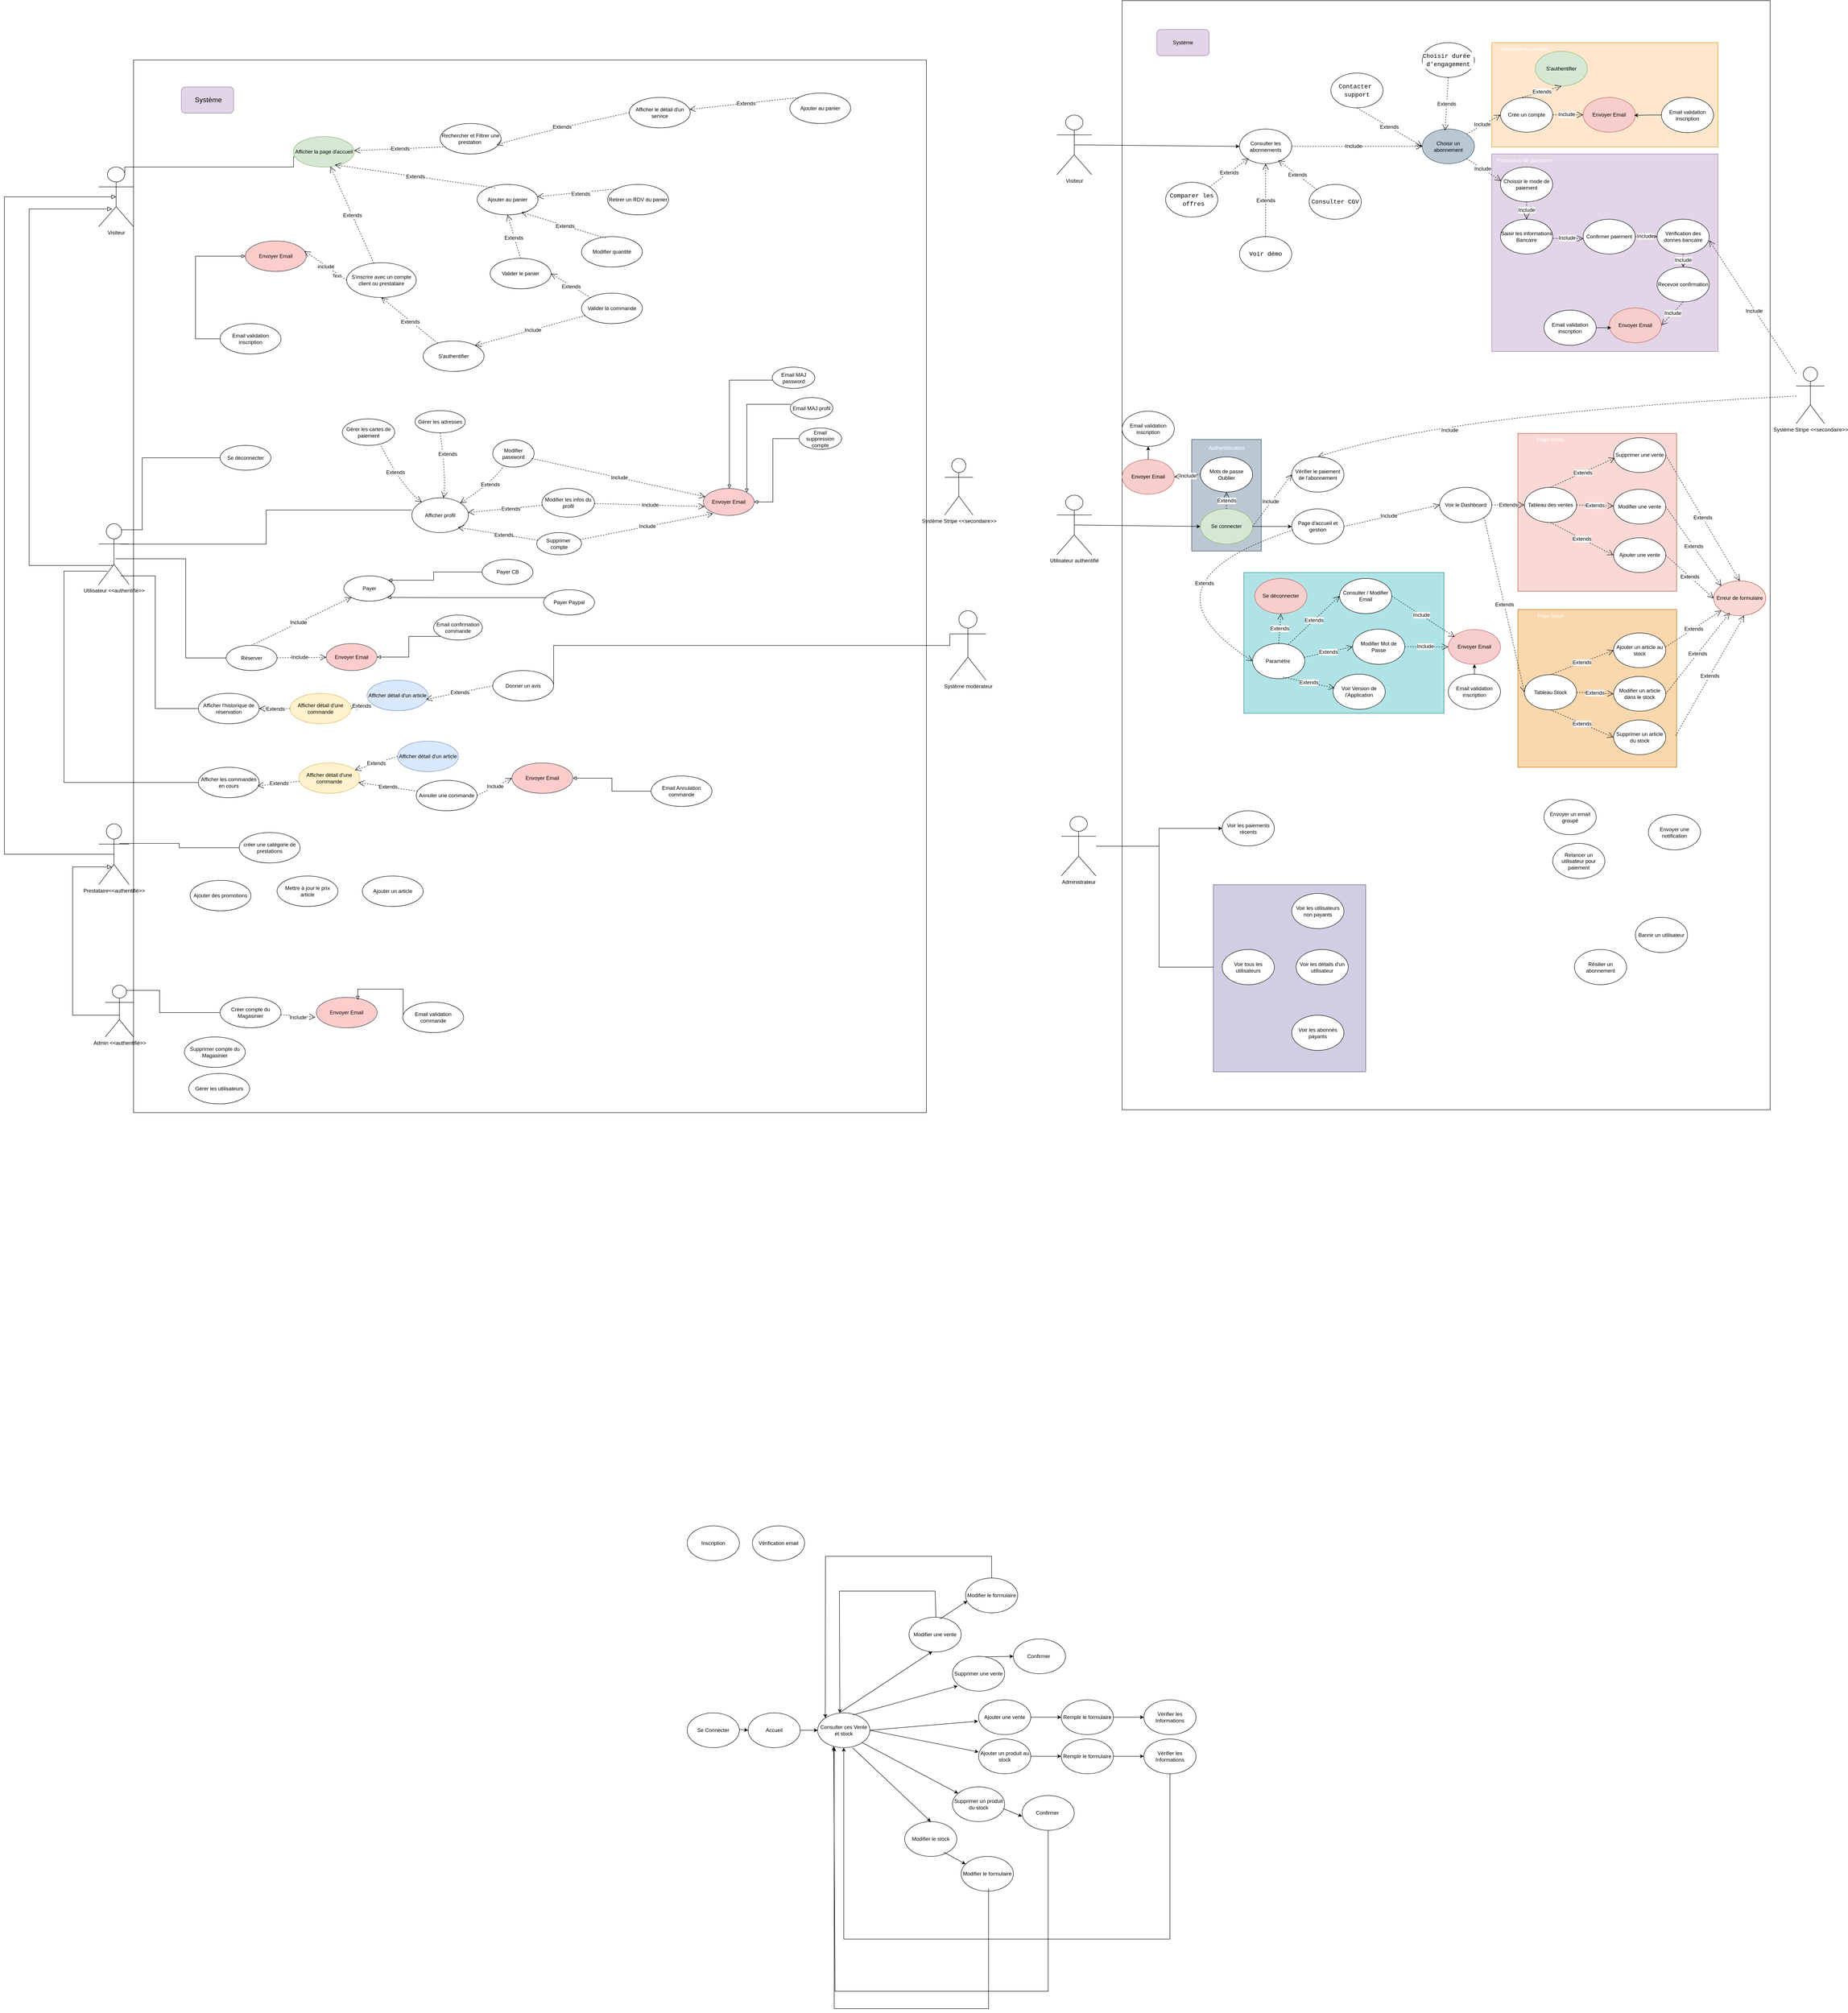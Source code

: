 <mxfile version="26.0.10">
  <diagram name="Page-1" id="WDRVITcvD2mHld8Jn1Gp">
    <mxGraphModel dx="4134" dy="2523" grid="1" gridSize="10" guides="1" tooltips="1" connect="1" arrows="1" fold="1" page="1" pageScale="1" pageWidth="1200" pageHeight="1600" background="#ffffff" math="0" shadow="0">
      <root>
        <mxCell id="0" />
        <mxCell id="1" parent="0" />
        <mxCell id="BQ-WbVWs9qAeKhFNSzjv-116" value="" style="whiteSpace=wrap;html=1;aspect=fixed;" vertex="1" parent="1">
          <mxGeometry x="1330" y="-1100" width="160" height="160" as="geometry" />
        </mxCell>
        <mxCell id="BQ-WbVWs9qAeKhFNSzjv-111" value="" style="rounded=0;whiteSpace=wrap;html=1;" vertex="1" parent="1">
          <mxGeometry x="-1813" y="-1300" width="1823" height="2420" as="geometry" />
        </mxCell>
        <mxCell id="PsPLvPypxk53Q5T2BopA-7" value="Se Connecter" style="ellipse;whiteSpace=wrap;html=1;labelBackgroundColor=none;" parent="1" vertex="1">
          <mxGeometry x="-540" y="2500" width="120" height="80" as="geometry" />
        </mxCell>
        <mxCell id="PsPLvPypxk53Q5T2BopA-8" value="&lt;div&gt;Consulter ces Vente et stock&lt;/div&gt;" style="ellipse;whiteSpace=wrap;html=1;labelBackgroundColor=none;" parent="1" vertex="1">
          <mxGeometry x="-240" y="2500" width="120" height="80" as="geometry" />
        </mxCell>
        <mxCell id="PsPLvPypxk53Q5T2BopA-9" value="Ajouter un produit au stock" style="ellipse;whiteSpace=wrap;html=1;labelBackgroundColor=none;" parent="1" vertex="1">
          <mxGeometry x="130" y="2560" width="120" height="80" as="geometry" />
        </mxCell>
        <mxCell id="PsPLvPypxk53Q5T2BopA-10" value="Ajouter une vente" style="ellipse;whiteSpace=wrap;html=1;labelBackgroundColor=none;" parent="1" vertex="1">
          <mxGeometry x="130" y="2470" width="120" height="80" as="geometry" />
        </mxCell>
        <mxCell id="PsPLvPypxk53Q5T2BopA-11" value="Supprimer un produit du stock" style="ellipse;whiteSpace=wrap;html=1;labelBackgroundColor=none;" parent="1" vertex="1">
          <mxGeometry x="70" y="2670" width="120" height="80" as="geometry" />
        </mxCell>
        <mxCell id="PsPLvPypxk53Q5T2BopA-12" value="Supprimer une vente" style="ellipse;whiteSpace=wrap;html=1;labelBackgroundColor=none;" parent="1" vertex="1">
          <mxGeometry x="70" y="2370" width="120" height="80" as="geometry" />
        </mxCell>
        <mxCell id="PsPLvPypxk53Q5T2BopA-13" value="Modifier une vente" style="ellipse;whiteSpace=wrap;html=1;labelBackgroundColor=none;" parent="1" vertex="1">
          <mxGeometry x="-30" y="2280" width="120" height="80" as="geometry" />
        </mxCell>
        <mxCell id="PsPLvPypxk53Q5T2BopA-14" value="Modifier le stock" style="ellipse;whiteSpace=wrap;html=1;labelBackgroundColor=none;" parent="1" vertex="1">
          <mxGeometry x="-40" y="2750" width="120" height="80" as="geometry" />
        </mxCell>
        <mxCell id="PsPLvPypxk53Q5T2BopA-15" value="Inscription" style="ellipse;whiteSpace=wrap;html=1;labelBackgroundColor=none;" parent="1" vertex="1">
          <mxGeometry x="-540" y="2070" width="120" height="80" as="geometry" />
        </mxCell>
        <mxCell id="PsPLvPypxk53Q5T2BopA-16" value="Vérification email" style="ellipse;whiteSpace=wrap;html=1;labelBackgroundColor=none;" parent="1" vertex="1">
          <mxGeometry x="-390" y="2070" width="120" height="80" as="geometry" />
        </mxCell>
        <mxCell id="PsPLvPypxk53Q5T2BopA-21" value="Modifier le formulaire" style="ellipse;whiteSpace=wrap;html=1;labelBackgroundColor=none;" parent="1" vertex="1">
          <mxGeometry x="100" y="2190" width="120" height="80" as="geometry" />
        </mxCell>
        <mxCell id="PsPLvPypxk53Q5T2BopA-23" value="Accueil" style="ellipse;whiteSpace=wrap;html=1;labelBackgroundColor=none;" parent="1" vertex="1">
          <mxGeometry x="-400" y="2500" width="120" height="80" as="geometry" />
        </mxCell>
        <mxCell id="PsPLvPypxk53Q5T2BopA-24" value="Con&lt;span style=&quot;background-color: initial;&quot;&gt;firmer&amp;nbsp;&lt;/span&gt;" style="ellipse;whiteSpace=wrap;html=1;labelBackgroundColor=none;" parent="1" vertex="1">
          <mxGeometry x="210" y="2330" width="120" height="80" as="geometry" />
        </mxCell>
        <mxCell id="PsPLvPypxk53Q5T2BopA-25" value="Remplir le formulaire" style="ellipse;whiteSpace=wrap;html=1;labelBackgroundColor=none;" parent="1" vertex="1">
          <mxGeometry x="320" y="2470" width="120" height="80" as="geometry" />
        </mxCell>
        <mxCell id="PsPLvPypxk53Q5T2BopA-26" value="Remplir le formulaire" style="ellipse;whiteSpace=wrap;html=1;labelBackgroundColor=none;" parent="1" vertex="1">
          <mxGeometry x="320" y="2560" width="120" height="80" as="geometry" />
        </mxCell>
        <mxCell id="PsPLvPypxk53Q5T2BopA-27" value="Modifier le formulaire" style="ellipse;whiteSpace=wrap;html=1;labelBackgroundColor=none;" parent="1" vertex="1">
          <mxGeometry x="90" y="2830" width="120" height="80" as="geometry" />
        </mxCell>
        <mxCell id="PsPLvPypxk53Q5T2BopA-28" value="Con&lt;span style=&quot;background-color: initial;&quot;&gt;firmer&amp;nbsp;&lt;/span&gt;" style="ellipse;whiteSpace=wrap;html=1;labelBackgroundColor=none;" parent="1" vertex="1">
          <mxGeometry x="230" y="2690" width="120" height="80" as="geometry" />
        </mxCell>
        <mxCell id="PsPLvPypxk53Q5T2BopA-29" value="Vérifier les Informations" style="ellipse;whiteSpace=wrap;html=1;labelBackgroundColor=none;" parent="1" vertex="1">
          <mxGeometry x="510" y="2470" width="120" height="80" as="geometry" />
        </mxCell>
        <mxCell id="PsPLvPypxk53Q5T2BopA-30" value="Vérifier les Informations" style="ellipse;whiteSpace=wrap;html=1;labelBackgroundColor=none;" parent="1" vertex="1">
          <mxGeometry x="510" y="2560" width="120" height="80" as="geometry" />
        </mxCell>
        <mxCell id="PsPLvPypxk53Q5T2BopA-31" value="" style="endArrow=classic;html=1;rounded=0;entryX=0;entryY=0.5;entryDx=0;entryDy=0;labelBackgroundColor=none;fontColor=default;" parent="1" target="PsPLvPypxk53Q5T2BopA-23" edge="1">
          <mxGeometry width="50" height="50" relative="1" as="geometry">
            <mxPoint x="-420" y="2538" as="sourcePoint" />
            <mxPoint x="-240" y="2760" as="targetPoint" />
          </mxGeometry>
        </mxCell>
        <mxCell id="PsPLvPypxk53Q5T2BopA-32" value="" style="endArrow=classic;html=1;rounded=0;entryX=0;entryY=0.5;entryDx=0;entryDy=0;labelBackgroundColor=none;fontColor=default;" parent="1" source="PsPLvPypxk53Q5T2BopA-23" target="PsPLvPypxk53Q5T2BopA-8" edge="1">
          <mxGeometry width="50" height="50" relative="1" as="geometry">
            <mxPoint x="-170" y="2580" as="sourcePoint" />
            <mxPoint x="-160" y="2542" as="targetPoint" />
          </mxGeometry>
        </mxCell>
        <mxCell id="PsPLvPypxk53Q5T2BopA-34" value="" style="endArrow=classic;html=1;rounded=0;entryX=-0.01;entryY=0.613;entryDx=0;entryDy=0;entryPerimeter=0;exitX=1;exitY=0.5;exitDx=0;exitDy=0;labelBackgroundColor=none;fontColor=default;" parent="1" source="PsPLvPypxk53Q5T2BopA-8" target="PsPLvPypxk53Q5T2BopA-10" edge="1">
          <mxGeometry width="50" height="50" relative="1" as="geometry">
            <mxPoint x="100" y="2550" as="sourcePoint" />
            <mxPoint x="200" y="2550" as="targetPoint" />
          </mxGeometry>
        </mxCell>
        <mxCell id="PsPLvPypxk53Q5T2BopA-35" value="" style="endArrow=classic;html=1;rounded=0;entryX=0;entryY=0.375;entryDx=0;entryDy=0;entryPerimeter=0;exitX=1;exitY=0.5;exitDx=0;exitDy=0;labelBackgroundColor=none;fontColor=default;" parent="1" source="PsPLvPypxk53Q5T2BopA-8" target="PsPLvPypxk53Q5T2BopA-9" edge="1">
          <mxGeometry width="50" height="50" relative="1" as="geometry">
            <mxPoint x="100" y="2550" as="sourcePoint" />
            <mxPoint x="139" y="2529" as="targetPoint" />
          </mxGeometry>
        </mxCell>
        <mxCell id="PsPLvPypxk53Q5T2BopA-36" value="" style="endArrow=classic;html=1;rounded=0;exitX=1;exitY=0.5;exitDx=0;exitDy=0;labelBackgroundColor=none;fontColor=default;" parent="1" source="PsPLvPypxk53Q5T2BopA-10" target="PsPLvPypxk53Q5T2BopA-25" edge="1">
          <mxGeometry width="50" height="50" relative="1" as="geometry">
            <mxPoint x="110" y="2560" as="sourcePoint" />
            <mxPoint x="139" y="2529" as="targetPoint" />
          </mxGeometry>
        </mxCell>
        <mxCell id="PsPLvPypxk53Q5T2BopA-37" value="" style="endArrow=classic;html=1;rounded=0;exitX=1;exitY=0.5;exitDx=0;exitDy=0;labelBackgroundColor=none;fontColor=default;" parent="1" edge="1">
          <mxGeometry width="50" height="50" relative="1" as="geometry">
            <mxPoint x="250" y="2599.7" as="sourcePoint" />
            <mxPoint x="320" y="2599.7" as="targetPoint" />
          </mxGeometry>
        </mxCell>
        <mxCell id="PsPLvPypxk53Q5T2BopA-38" value="" style="endArrow=classic;html=1;rounded=0;exitX=1;exitY=0.5;exitDx=0;exitDy=0;labelBackgroundColor=none;fontColor=default;" parent="1" edge="1">
          <mxGeometry width="50" height="50" relative="1" as="geometry">
            <mxPoint x="440" y="2510" as="sourcePoint" />
            <mxPoint x="510" y="2510" as="targetPoint" />
          </mxGeometry>
        </mxCell>
        <mxCell id="PsPLvPypxk53Q5T2BopA-39" value="" style="endArrow=classic;html=1;rounded=0;exitX=1;exitY=0.5;exitDx=0;exitDy=0;labelBackgroundColor=none;fontColor=default;" parent="1" edge="1">
          <mxGeometry width="50" height="50" relative="1" as="geometry">
            <mxPoint x="440" y="2599.7" as="sourcePoint" />
            <mxPoint x="510" y="2599.7" as="targetPoint" />
          </mxGeometry>
        </mxCell>
        <mxCell id="PsPLvPypxk53Q5T2BopA-43" value="" style="endArrow=classic;html=1;rounded=0;exitX=1;exitY=1;exitDx=0;exitDy=0;labelBackgroundColor=none;fontColor=default;" parent="1" source="PsPLvPypxk53Q5T2BopA-8" target="PsPLvPypxk53Q5T2BopA-11" edge="1">
          <mxGeometry width="50" height="50" relative="1" as="geometry">
            <mxPoint x="40" y="2590" as="sourcePoint" />
            <mxPoint x="70" y="2630" as="targetPoint" />
          </mxGeometry>
        </mxCell>
        <mxCell id="PsPLvPypxk53Q5T2BopA-44" value="" style="endArrow=classic;html=1;rounded=0;entryX=0.5;entryY=0;entryDx=0;entryDy=0;exitX=0.667;exitY=1;exitDx=0;exitDy=0;exitPerimeter=0;labelBackgroundColor=none;fontColor=default;" parent="1" source="PsPLvPypxk53Q5T2BopA-8" target="PsPLvPypxk53Q5T2BopA-14" edge="1">
          <mxGeometry width="50" height="50" relative="1" as="geometry">
            <mxPoint x="40" y="2590" as="sourcePoint" />
            <mxPoint x="113" y="2684" as="targetPoint" />
          </mxGeometry>
        </mxCell>
        <mxCell id="PsPLvPypxk53Q5T2BopA-45" value="" style="endArrow=classic;html=1;rounded=0;exitX=0.672;exitY=0.061;exitDx=0;exitDy=0;exitPerimeter=0;labelBackgroundColor=none;fontColor=default;" parent="1" source="PsPLvPypxk53Q5T2BopA-8" edge="1">
          <mxGeometry width="50" height="50" relative="1" as="geometry">
            <mxPoint x="41" y="2510" as="sourcePoint" />
            <mxPoint x="82" y="2438" as="targetPoint" />
          </mxGeometry>
        </mxCell>
        <mxCell id="PsPLvPypxk53Q5T2BopA-46" value="" style="endArrow=classic;html=1;rounded=0;entryX=0.446;entryY=0.987;entryDx=0;entryDy=0;entryPerimeter=0;exitX=0.432;exitY=-0.018;exitDx=0;exitDy=0;exitPerimeter=0;labelBackgroundColor=none;fontColor=default;" parent="1" source="PsPLvPypxk53Q5T2BopA-8" target="PsPLvPypxk53Q5T2BopA-13" edge="1">
          <mxGeometry width="50" height="50" relative="1" as="geometry">
            <mxPoint x="40" y="2510" as="sourcePoint" />
            <mxPoint x="92" y="2448" as="targetPoint" />
          </mxGeometry>
        </mxCell>
        <mxCell id="PsPLvPypxk53Q5T2BopA-47" value="" style="endArrow=classic;html=1;rounded=0;exitX=0.597;exitY=0.048;exitDx=0;exitDy=0;exitPerimeter=0;entryX=0.034;entryY=0.658;entryDx=0;entryDy=0;entryPerimeter=0;labelBackgroundColor=none;fontColor=default;" parent="1" source="PsPLvPypxk53Q5T2BopA-13" target="PsPLvPypxk53Q5T2BopA-21" edge="1">
          <mxGeometry width="50" height="50" relative="1" as="geometry">
            <mxPoint x="51" y="2520" as="sourcePoint" />
            <mxPoint x="92" y="2448" as="targetPoint" />
          </mxGeometry>
        </mxCell>
        <mxCell id="PsPLvPypxk53Q5T2BopA-48" value="" style="endArrow=classic;html=1;rounded=0;exitX=0.622;exitY=0.014;exitDx=0;exitDy=0;exitPerimeter=0;entryX=0;entryY=0.5;entryDx=0;entryDy=0;labelBackgroundColor=none;fontColor=default;" parent="1" source="PsPLvPypxk53Q5T2BopA-12" target="PsPLvPypxk53Q5T2BopA-24" edge="1">
          <mxGeometry width="50" height="50" relative="1" as="geometry">
            <mxPoint x="52" y="2294" as="sourcePoint" />
            <mxPoint x="114" y="2253" as="targetPoint" />
          </mxGeometry>
        </mxCell>
        <mxCell id="PsPLvPypxk53Q5T2BopA-50" value="" style="endArrow=classic;html=1;rounded=0;entryX=0.085;entryY=0.223;entryDx=0;entryDy=0;entryPerimeter=0;labelBackgroundColor=none;fontColor=default;" parent="1" target="PsPLvPypxk53Q5T2BopA-27" edge="1">
          <mxGeometry width="50" height="50" relative="1" as="geometry">
            <mxPoint x="50" y="2820" as="sourcePoint" />
            <mxPoint x="113" y="2904" as="targetPoint" />
          </mxGeometry>
        </mxCell>
        <mxCell id="PsPLvPypxk53Q5T2BopA-51" value="" style="endArrow=classic;html=1;rounded=0;entryX=0;entryY=0.601;entryDx=0;entryDy=0;entryPerimeter=0;labelBackgroundColor=none;fontColor=default;" parent="1" target="PsPLvPypxk53Q5T2BopA-28" edge="1">
          <mxGeometry width="50" height="50" relative="1" as="geometry">
            <mxPoint x="187" y="2720" as="sourcePoint" />
            <mxPoint x="250" y="2804" as="targetPoint" />
          </mxGeometry>
        </mxCell>
        <mxCell id="PsPLvPypxk53Q5T2BopA-53" value="" style="endArrow=classic;html=1;rounded=0;exitX=0.5;exitY=1;exitDx=0;exitDy=0;entryX=0.5;entryY=1;entryDx=0;entryDy=0;labelBackgroundColor=none;fontColor=default;" parent="1" source="PsPLvPypxk53Q5T2BopA-30" target="PsPLvPypxk53Q5T2BopA-8" edge="1">
          <mxGeometry width="50" height="50" relative="1" as="geometry">
            <mxPoint x="90" y="2670" as="sourcePoint" />
            <mxPoint x="140" y="2620" as="targetPoint" />
            <Array as="points">
              <mxPoint x="570" y="3020" />
              <mxPoint x="-180" y="3020" />
            </Array>
          </mxGeometry>
        </mxCell>
        <mxCell id="PsPLvPypxk53Q5T2BopA-54" value="" style="endArrow=classic;html=1;rounded=0;exitX=0.5;exitY=1;exitDx=0;exitDy=0;entryX=0.308;entryY=0.956;entryDx=0;entryDy=0;entryPerimeter=0;labelBackgroundColor=none;fontColor=default;" parent="1" target="PsPLvPypxk53Q5T2BopA-8" edge="1">
          <mxGeometry width="50" height="50" relative="1" as="geometry">
            <mxPoint x="290" y="2770" as="sourcePoint" />
            <mxPoint x="-460" y="2710" as="targetPoint" />
            <Array as="points">
              <mxPoint x="290" y="3140" />
              <mxPoint x="-200" y="3140" />
            </Array>
          </mxGeometry>
        </mxCell>
        <mxCell id="PsPLvPypxk53Q5T2BopA-55" value="" style="endArrow=classic;html=1;rounded=0;exitX=0.5;exitY=1;exitDx=0;exitDy=0;entryX=0.317;entryY=0.995;entryDx=0;entryDy=0;entryPerimeter=0;labelBackgroundColor=none;fontColor=default;" parent="1" target="PsPLvPypxk53Q5T2BopA-8" edge="1">
          <mxGeometry width="50" height="50" relative="1" as="geometry">
            <mxPoint x="153" y="2904" as="sourcePoint" />
            <mxPoint x="-340" y="2710" as="targetPoint" />
            <Array as="points">
              <mxPoint x="153" y="3180" />
              <mxPoint x="-90" y="3180" />
              <mxPoint x="-202" y="3180" />
            </Array>
          </mxGeometry>
        </mxCell>
        <mxCell id="PsPLvPypxk53Q5T2BopA-56" value="" style="endArrow=classic;html=1;rounded=0;exitX=0.5;exitY=1;exitDx=0;exitDy=0;entryX=0;entryY=0;entryDx=0;entryDy=0;labelBackgroundColor=none;fontColor=default;" parent="1" target="PsPLvPypxk53Q5T2BopA-8" edge="1">
          <mxGeometry width="50" height="50" relative="1" as="geometry">
            <mxPoint x="160" y="2190" as="sourcePoint" />
            <mxPoint x="-333" y="1996" as="targetPoint" />
            <Array as="points">
              <mxPoint x="160" y="2140" />
              <mxPoint x="-222" y="2140" />
            </Array>
          </mxGeometry>
        </mxCell>
        <mxCell id="PsPLvPypxk53Q5T2BopA-57" value="" style="endArrow=classic;html=1;rounded=0;exitX=0.5;exitY=1;exitDx=0;exitDy=0;entryX=0.425;entryY=0.004;entryDx=0;entryDy=0;entryPerimeter=0;labelBackgroundColor=none;fontColor=default;" parent="1" target="PsPLvPypxk53Q5T2BopA-8" edge="1">
          <mxGeometry width="50" height="50" relative="1" as="geometry">
            <mxPoint x="32" y="2280" as="sourcePoint" />
            <mxPoint x="-350" y="2602" as="targetPoint" />
            <Array as="points">
              <mxPoint x="30" y="2220" />
              <mxPoint x="-190" y="2220" />
            </Array>
          </mxGeometry>
        </mxCell>
        <mxCell id="PsPLvPypxk53Q5T2BopA-70" value="" style="rounded=0;whiteSpace=wrap;html=1;" parent="1" vertex="1">
          <mxGeometry x="460" y="-1436.62" width="1490" height="2550" as="geometry" />
        </mxCell>
        <mxCell id="PsPLvPypxk53Q5T2BopA-71" value="Visiteur" style="shape=umlActor;verticalLabelPosition=bottom;verticalAlign=top;html=1;" parent="1" vertex="1">
          <mxGeometry x="310" y="-1173.5" width="80" height="137" as="geometry" />
        </mxCell>
        <mxCell id="PsPLvPypxk53Q5T2BopA-72" value="" style="endArrow=classic;html=1;rounded=0;exitX=0.5;exitY=0.5;exitDx=0;exitDy=0;exitPerimeter=0;entryX=0;entryY=0.5;entryDx=0;entryDy=0;" parent="1" source="PsPLvPypxk53Q5T2BopA-71" target="PsPLvPypxk53Q5T2BopA-73" edge="1">
          <mxGeometry width="50" height="50" relative="1" as="geometry">
            <mxPoint x="510" y="-1019" as="sourcePoint" />
            <mxPoint x="560" y="-1069" as="targetPoint" />
          </mxGeometry>
        </mxCell>
        <mxCell id="PsPLvPypxk53Q5T2BopA-73" value="Consulter les abonnements" style="ellipse;whiteSpace=wrap;html=1;" parent="1" vertex="1">
          <mxGeometry x="730" y="-1141.5" width="120" height="80" as="geometry" />
        </mxCell>
        <mxCell id="PsPLvPypxk53Q5T2BopA-83" value="Système Stripe &amp;lt;&amp;lt;secondaire&amp;gt;&amp;gt;" style="shape=umlActor;verticalLabelPosition=bottom;verticalAlign=top;html=1;" parent="1" vertex="1">
          <mxGeometry x="2010" y="-594" width="65" height="130" as="geometry" />
        </mxCell>
        <mxCell id="PsPLvPypxk53Q5T2BopA-86" value="Utilisateur authentifié" style="shape=umlActor;verticalLabelPosition=bottom;verticalAlign=top;html=1;" parent="1" vertex="1">
          <mxGeometry x="310" y="-299.62" width="80" height="137" as="geometry" />
        </mxCell>
        <mxCell id="BQ-WbVWs9qAeKhFNSzjv-2" value="Visiteur" style="shape=umlActor;verticalLabelPosition=bottom;verticalAlign=top;html=1;" vertex="1" parent="1">
          <mxGeometry x="-1893" y="-1054" width="80" height="137" as="geometry" />
        </mxCell>
        <mxCell id="BQ-WbVWs9qAeKhFNSzjv-3" style="edgeStyle=elbowEdgeStyle;rounded=0;orthogonalLoop=1;jettySize=auto;html=1;exitX=0.5;exitY=0.5;exitDx=0;exitDy=0;exitPerimeter=0;fontSize=12;startSize=8;endSize=8;endArrow=block;endFill=0;entryX=0.5;entryY=0.5;entryDx=0;entryDy=0;entryPerimeter=0;" edge="1" parent="1" source="BQ-WbVWs9qAeKhFNSzjv-4" target="BQ-WbVWs9qAeKhFNSzjv-2">
          <mxGeometry relative="1" as="geometry">
            <Array as="points">
              <mxPoint x="-2110" y="-395" />
            </Array>
          </mxGeometry>
        </mxCell>
        <mxCell id="BQ-WbVWs9qAeKhFNSzjv-4" value="Prestataire&amp;lt;&amp;lt;authentifié&amp;gt;&amp;gt;" style="shape=umlActor;verticalLabelPosition=bottom;verticalAlign=top;html=1;" vertex="1" parent="1">
          <mxGeometry x="-1893" y="456" width="70" height="140" as="geometry" />
        </mxCell>
        <mxCell id="BQ-WbVWs9qAeKhFNSzjv-5" value="Utilisateur &amp;lt;&amp;lt;authentifié&amp;gt;&amp;gt;" style="shape=umlActor;verticalLabelPosition=bottom;verticalAlign=top;html=1;" vertex="1" parent="1">
          <mxGeometry x="-1893" y="-234" width="70" height="140" as="geometry" />
        </mxCell>
        <mxCell id="BQ-WbVWs9qAeKhFNSzjv-6" value="Système Stripe &amp;lt;&amp;lt;secondaire&amp;gt;&amp;gt;" style="shape=umlActor;verticalLabelPosition=bottom;verticalAlign=top;html=1;" vertex="1" parent="1">
          <mxGeometry x="52" y="-384" width="65" height="130" as="geometry" />
        </mxCell>
        <mxCell id="BQ-WbVWs9qAeKhFNSzjv-7" value="" style="rounded=1;whiteSpace=wrap;html=1;fillColor=#e1d5e7;strokeColor=#9673a6;" vertex="1" parent="1">
          <mxGeometry x="-1703" y="-1238" width="120" height="60" as="geometry" />
        </mxCell>
        <mxCell id="BQ-WbVWs9qAeKhFNSzjv-8" value="Système" style="text;strokeColor=none;fillColor=none;html=1;align=center;verticalAlign=middle;whiteSpace=wrap;rounded=0;fontSize=16;" vertex="1" parent="1">
          <mxGeometry x="-1670.75" y="-1224" width="60" height="30" as="geometry" />
        </mxCell>
        <mxCell id="BQ-WbVWs9qAeKhFNSzjv-9" value="" style="endArrow=none;html=1;rounded=0;fontSize=12;startSize=8;endSize=8;exitX=0.75;exitY=0.1;exitDx=0;exitDy=0;exitPerimeter=0;entryX=0.057;entryY=0.663;entryDx=0;entryDy=0;entryPerimeter=0;edgeStyle=orthogonalEdgeStyle;" edge="1" parent="1" source="BQ-WbVWs9qAeKhFNSzjv-2" target="BQ-WbVWs9qAeKhFNSzjv-14">
          <mxGeometry width="50" height="50" relative="1" as="geometry">
            <mxPoint x="-1054" y="-577" as="sourcePoint" />
            <mxPoint x="-1475" y="-919" as="targetPoint" />
            <Array as="points">
              <mxPoint x="-1833" y="-1054" />
              <mxPoint x="-1445" y="-1054" />
            </Array>
          </mxGeometry>
        </mxCell>
        <mxCell id="BQ-WbVWs9qAeKhFNSzjv-10" style="edgeStyle=orthogonalEdgeStyle;rounded=0;orthogonalLoop=1;jettySize=auto;html=1;exitX=0.5;exitY=0.5;exitDx=0;exitDy=0;exitPerimeter=0;fontSize=12;startSize=8;endSize=8;endArrow=block;endFill=0;entryX=0.429;entryY=0.708;entryDx=0;entryDy=0;entryPerimeter=0;" edge="1" parent="1" source="BQ-WbVWs9qAeKhFNSzjv-11" target="BQ-WbVWs9qAeKhFNSzjv-4">
          <mxGeometry relative="1" as="geometry">
            <Array as="points">
              <mxPoint x="-1846" y="896" />
              <mxPoint x="-1953" y="896" />
              <mxPoint x="-1953" y="555" />
            </Array>
            <mxPoint x="-1865" y="201" as="targetPoint" />
          </mxGeometry>
        </mxCell>
        <mxCell id="BQ-WbVWs9qAeKhFNSzjv-11" value="Admin &amp;lt;&amp;lt;authentifié&amp;gt;&amp;gt;" style="shape=umlActor;verticalLabelPosition=bottom;verticalAlign=top;html=1;" vertex="1" parent="1">
          <mxGeometry x="-1878" y="827" width="65" height="119" as="geometry" />
        </mxCell>
        <mxCell id="BQ-WbVWs9qAeKhFNSzjv-12" style="edgeStyle=elbowEdgeStyle;rounded=0;orthogonalLoop=1;jettySize=auto;html=1;exitX=0.466;exitY=0.686;exitDx=0;exitDy=0;exitPerimeter=0;entryX=0.38;entryY=0.704;entryDx=0;entryDy=0;entryPerimeter=0;fontSize=12;startSize=8;endSize=8;endArrow=block;endFill=0;" edge="1" parent="1" source="BQ-WbVWs9qAeKhFNSzjv-5" target="BQ-WbVWs9qAeKhFNSzjv-2">
          <mxGeometry relative="1" as="geometry">
            <Array as="points">
              <mxPoint x="-2053" y="-554" />
            </Array>
          </mxGeometry>
        </mxCell>
        <mxCell id="BQ-WbVWs9qAeKhFNSzjv-13" value="Rechercher et Filtrer une prestation&amp;nbsp;" style="ellipse;whiteSpace=wrap;html=1;" vertex="1" parent="1">
          <mxGeometry x="-1108" y="-1154" width="140" height="70" as="geometry" />
        </mxCell>
        <mxCell id="BQ-WbVWs9qAeKhFNSzjv-14" value="Afficher la page d&#39;accueil" style="ellipse;whiteSpace=wrap;html=1;fillColor=#d5e8d4;strokeColor=#82b366;" vertex="1" parent="1">
          <mxGeometry x="-1445.5" y="-1124" width="140" height="70" as="geometry" />
        </mxCell>
        <mxCell id="BQ-WbVWs9qAeKhFNSzjv-15" value="Extends" style="endArrow=open;endSize=12;dashed=1;html=1;rounded=0;fontSize=12;curved=1;exitX=0.09;exitY=0.768;exitDx=0;exitDy=0;exitPerimeter=0;" edge="1" parent="1" source="BQ-WbVWs9qAeKhFNSzjv-13" target="BQ-WbVWs9qAeKhFNSzjv-14">
          <mxGeometry x="-0.004" width="160" relative="1" as="geometry">
            <mxPoint x="-1291" y="-831" as="sourcePoint" />
            <mxPoint x="-1131" y="-831" as="targetPoint" />
            <mxPoint as="offset" />
          </mxGeometry>
        </mxCell>
        <mxCell id="BQ-WbVWs9qAeKhFNSzjv-16" value="Afficher le détail d&#39;un service" style="ellipse;whiteSpace=wrap;html=1;" vertex="1" parent="1">
          <mxGeometry x="-673" y="-1214" width="140" height="70" as="geometry" />
        </mxCell>
        <mxCell id="BQ-WbVWs9qAeKhFNSzjv-17" value="Extends" style="endArrow=open;endSize=12;dashed=1;html=1;rounded=0;fontSize=12;curved=1;exitX=0;exitY=0.5;exitDx=0;exitDy=0;entryX=0.926;entryY=0.698;entryDx=0;entryDy=0;entryPerimeter=0;" edge="1" parent="1" source="BQ-WbVWs9qAeKhFNSzjv-16" target="BQ-WbVWs9qAeKhFNSzjv-13">
          <mxGeometry x="0.01" width="160" relative="1" as="geometry">
            <mxPoint x="-915" y="-870" as="sourcePoint" />
            <mxPoint x="-1038" y="-875" as="targetPoint" />
            <Array as="points">
              <mxPoint x="-883" y="-1134" />
            </Array>
            <mxPoint as="offset" />
          </mxGeometry>
        </mxCell>
        <mxCell id="BQ-WbVWs9qAeKhFNSzjv-18" value="Ajouter au panier" style="ellipse;whiteSpace=wrap;html=1;" vertex="1" parent="1">
          <mxGeometry x="-304" y="-1224" width="140" height="70" as="geometry" />
        </mxCell>
        <mxCell id="BQ-WbVWs9qAeKhFNSzjv-19" value="Extends" style="endArrow=open;endSize=12;dashed=1;html=1;rounded=0;fontSize=12;curved=1;exitX=0;exitY=0;exitDx=0;exitDy=0;" edge="1" parent="1" source="BQ-WbVWs9qAeKhFNSzjv-18" target="BQ-WbVWs9qAeKhFNSzjv-16">
          <mxGeometry x="-0.033" y="1" width="160" relative="1" as="geometry">
            <mxPoint x="-746" y="-895" as="sourcePoint" />
            <mxPoint x="-841" y="-903" as="targetPoint" />
            <mxPoint as="offset" />
          </mxGeometry>
        </mxCell>
        <mxCell id="BQ-WbVWs9qAeKhFNSzjv-20" value="Ajouter au panier" style="ellipse;whiteSpace=wrap;html=1;" vertex="1" parent="1">
          <mxGeometry x="-1023" y="-1014" width="140" height="70" as="geometry" />
        </mxCell>
        <mxCell id="BQ-WbVWs9qAeKhFNSzjv-21" value="Extends" style="endArrow=open;endSize=12;dashed=1;html=1;rounded=0;fontSize=12;curved=1;exitX=0.293;exitY=0.114;exitDx=0;exitDy=0;exitPerimeter=0;entryX=0.682;entryY=0.929;entryDx=0;entryDy=0;entryPerimeter=0;" edge="1" parent="1" source="BQ-WbVWs9qAeKhFNSzjv-20" target="BQ-WbVWs9qAeKhFNSzjv-14">
          <mxGeometry x="-0.004" width="160" relative="1" as="geometry">
            <mxPoint x="-1259" y="-875" as="sourcePoint" />
            <mxPoint x="-1346" y="-880" as="targetPoint" />
            <mxPoint as="offset" />
          </mxGeometry>
        </mxCell>
        <mxCell id="BQ-WbVWs9qAeKhFNSzjv-22" value="Retirer un RDV du panier" style="ellipse;whiteSpace=wrap;html=1;" vertex="1" parent="1">
          <mxGeometry x="-723" y="-1014" width="140" height="70" as="geometry" />
        </mxCell>
        <mxCell id="BQ-WbVWs9qAeKhFNSzjv-23" value="Extends" style="endArrow=open;endSize=12;dashed=1;html=1;rounded=0;fontSize=12;curved=1;exitX=0;exitY=0;exitDx=0;exitDy=0;" edge="1" parent="1" source="BQ-WbVWs9qAeKhFNSzjv-22" target="BQ-WbVWs9qAeKhFNSzjv-20">
          <mxGeometry x="-0.093" y="4" width="160" relative="1" as="geometry">
            <mxPoint x="-1040" y="-789" as="sourcePoint" />
            <mxPoint x="-1110" y="-835" as="targetPoint" />
            <mxPoint as="offset" />
          </mxGeometry>
        </mxCell>
        <mxCell id="BQ-WbVWs9qAeKhFNSzjv-24" value="Modifier quantité" style="ellipse;whiteSpace=wrap;html=1;" vertex="1" parent="1">
          <mxGeometry x="-783" y="-894" width="140" height="70" as="geometry" />
        </mxCell>
        <mxCell id="BQ-WbVWs9qAeKhFNSzjv-25" value="Extends" style="endArrow=open;endSize=12;dashed=1;html=1;rounded=0;fontSize=12;curved=1;exitX=0.4;exitY=0.053;exitDx=0;exitDy=0;entryX=0.727;entryY=0.914;entryDx=0;entryDy=0;entryPerimeter=0;exitPerimeter=0;" edge="1" parent="1" source="BQ-WbVWs9qAeKhFNSzjv-24" target="BQ-WbVWs9qAeKhFNSzjv-20">
          <mxGeometry x="-0.051" y="1" width="160" relative="1" as="geometry">
            <mxPoint x="-1170" y="-755" as="sourcePoint" />
            <mxPoint x="-1290" y="-758" as="targetPoint" />
            <mxPoint x="-1" as="offset" />
          </mxGeometry>
        </mxCell>
        <mxCell id="BQ-WbVWs9qAeKhFNSzjv-26" value="Valider le panier" style="ellipse;whiteSpace=wrap;html=1;" vertex="1" parent="1">
          <mxGeometry x="-993" y="-844" width="140" height="70" as="geometry" />
        </mxCell>
        <mxCell id="BQ-WbVWs9qAeKhFNSzjv-27" value="Extends" style="endArrow=open;endSize=12;dashed=1;html=1;rounded=0;fontSize=12;curved=1;exitX=0.5;exitY=0;exitDx=0;exitDy=0;entryX=0.5;entryY=1;entryDx=0;entryDy=0;" edge="1" parent="1" source="BQ-WbVWs9qAeKhFNSzjv-26" target="BQ-WbVWs9qAeKhFNSzjv-20">
          <mxGeometry x="-0.051" y="1" width="160" relative="1" as="geometry">
            <mxPoint x="-1175" y="-730" as="sourcePoint" />
            <mxPoint x="-1359" y="-731" as="targetPoint" />
            <mxPoint x="-1" as="offset" />
          </mxGeometry>
        </mxCell>
        <mxCell id="BQ-WbVWs9qAeKhFNSzjv-28" value="Valider la commande" style="ellipse;whiteSpace=wrap;html=1;" vertex="1" parent="1">
          <mxGeometry x="-783" y="-764" width="140" height="70" as="geometry" />
        </mxCell>
        <mxCell id="BQ-WbVWs9qAeKhFNSzjv-29" value="S&#39;authentifier" style="ellipse;whiteSpace=wrap;html=1;" vertex="1" parent="1">
          <mxGeometry x="-1147" y="-654" width="140" height="70" as="geometry" />
        </mxCell>
        <mxCell id="BQ-WbVWs9qAeKhFNSzjv-30" value="Extends" style="endArrow=open;endSize=12;dashed=1;html=1;rounded=0;fontSize=12;curved=1;exitX=0;exitY=0;exitDx=0;exitDy=0;entryX=1;entryY=0.5;entryDx=0;entryDy=0;" edge="1" parent="1" source="BQ-WbVWs9qAeKhFNSzjv-28" target="BQ-WbVWs9qAeKhFNSzjv-26">
          <mxGeometry x="-0.051" y="1" width="160" relative="1" as="geometry">
            <mxPoint x="-1092" y="-682" as="sourcePoint" />
            <mxPoint x="-1276" y="-683" as="targetPoint" />
            <mxPoint x="-1" as="offset" />
          </mxGeometry>
        </mxCell>
        <mxCell id="BQ-WbVWs9qAeKhFNSzjv-31" value="Include" style="endArrow=open;endSize=12;dashed=1;html=1;rounded=0;fontSize=12;curved=1;entryX=1;entryY=0;entryDx=0;entryDy=0;" edge="1" parent="1" source="BQ-WbVWs9qAeKhFNSzjv-28" target="BQ-WbVWs9qAeKhFNSzjv-29">
          <mxGeometry x="-0.051" y="1" width="160" relative="1" as="geometry">
            <mxPoint x="-1088" y="-597" as="sourcePoint" />
            <mxPoint x="-1213" y="-620" as="targetPoint" />
            <mxPoint x="-1" as="offset" />
          </mxGeometry>
        </mxCell>
        <mxCell id="BQ-WbVWs9qAeKhFNSzjv-32" value="S&#39;inscrire avec un compte client ou prestataire" style="ellipse;whiteSpace=wrap;html=1;" vertex="1" parent="1">
          <mxGeometry x="-1323" y="-834" width="160" height="80" as="geometry" />
        </mxCell>
        <mxCell id="BQ-WbVWs9qAeKhFNSzjv-33" value="Extends" style="endArrow=open;endSize=12;dashed=1;html=1;rounded=0;fontSize=12;curved=1;" edge="1" parent="1" source="BQ-WbVWs9qAeKhFNSzjv-32" target="BQ-WbVWs9qAeKhFNSzjv-14">
          <mxGeometry x="-0.004" width="160" relative="1" as="geometry">
            <mxPoint x="-1461" y="-791" as="sourcePoint" />
            <mxPoint x="-1474" y="-857" as="targetPoint" />
            <mxPoint as="offset" />
          </mxGeometry>
        </mxCell>
        <mxCell id="BQ-WbVWs9qAeKhFNSzjv-34" value="Extends" style="endArrow=open;endSize=12;dashed=1;html=1;rounded=0;fontSize=12;curved=1;entryX=0.5;entryY=1;entryDx=0;entryDy=0;" edge="1" parent="1" source="BQ-WbVWs9qAeKhFNSzjv-29" target="BQ-WbVWs9qAeKhFNSzjv-32">
          <mxGeometry x="-0.051" y="1" width="160" relative="1" as="geometry">
            <mxPoint x="-1236" y="-493" as="sourcePoint" />
            <mxPoint x="-1361" y="-516" as="targetPoint" />
            <mxPoint x="-1" as="offset" />
          </mxGeometry>
        </mxCell>
        <mxCell id="BQ-WbVWs9qAeKhFNSzjv-35" value="Donner un avis" style="ellipse;whiteSpace=wrap;html=1;" vertex="1" parent="1">
          <mxGeometry x="-987" y="103.62" width="140" height="70" as="geometry" />
        </mxCell>
        <mxCell id="BQ-WbVWs9qAeKhFNSzjv-36" value="Afficher détail d&#39;un article" style="ellipse;whiteSpace=wrap;html=1;fillColor=#dae8fc;strokeColor=#6c8ebf;" vertex="1" parent="1">
          <mxGeometry x="-1276" y="126" width="140" height="70" as="geometry" />
        </mxCell>
        <mxCell id="BQ-WbVWs9qAeKhFNSzjv-37" value="Afficher l&#39;historique de réservation" style="ellipse;whiteSpace=wrap;html=1;" vertex="1" parent="1">
          <mxGeometry x="-1664" y="156" width="140" height="70" as="geometry" />
        </mxCell>
        <mxCell id="BQ-WbVWs9qAeKhFNSzjv-38" value="Afficher les commandes en cours" style="ellipse;whiteSpace=wrap;html=1;" vertex="1" parent="1">
          <mxGeometry x="-1664" y="326" width="140" height="70" as="geometry" />
        </mxCell>
        <mxCell id="BQ-WbVWs9qAeKhFNSzjv-39" value="Envoyer Email" style="ellipse;whiteSpace=wrap;html=1;fillColor=#ffcccc;strokeColor=#36393d;" vertex="1" parent="1">
          <mxGeometry x="-1556" y="-884" width="140" height="70" as="geometry" />
        </mxCell>
        <mxCell id="BQ-WbVWs9qAeKhFNSzjv-40" value="Email validation inscription" style="ellipse;whiteSpace=wrap;html=1;" vertex="1" parent="1">
          <mxGeometry x="-1614" y="-694" width="140" height="70" as="geometry" />
        </mxCell>
        <mxCell id="BQ-WbVWs9qAeKhFNSzjv-41" style="edgeStyle=elbowEdgeStyle;rounded=0;orthogonalLoop=1;jettySize=auto;html=1;fontSize=12;endArrow=block;endFill=0;" edge="1" parent="1" source="BQ-WbVWs9qAeKhFNSzjv-40" target="BQ-WbVWs9qAeKhFNSzjv-39">
          <mxGeometry relative="1" as="geometry">
            <Array as="points">
              <mxPoint x="-1670.5" y="-701" />
            </Array>
            <mxPoint x="-1584.5" y="-600" as="sourcePoint" />
            <mxPoint x="-1571.5" y="-879" as="targetPoint" />
          </mxGeometry>
        </mxCell>
        <mxCell id="BQ-WbVWs9qAeKhFNSzjv-42" value="include" style="endArrow=open;endSize=12;dashed=1;html=1;rounded=0;fontSize=12;curved=1;entryX=0.971;entryY=0.329;entryDx=0;entryDy=0;entryPerimeter=0;exitX=0;exitY=0.5;exitDx=0;exitDy=0;" edge="1" parent="1" source="BQ-WbVWs9qAeKhFNSzjv-32" target="BQ-WbVWs9qAeKhFNSzjv-39">
          <mxGeometry x="-0.051" y="1" width="160" relative="1" as="geometry">
            <mxPoint x="-1501" y="-716" as="sourcePoint" />
            <mxPoint x="-1472" y="-833" as="targetPoint" />
            <mxPoint x="-1" as="offset" />
          </mxGeometry>
        </mxCell>
        <mxCell id="BQ-WbVWs9qAeKhFNSzjv-136" value="Text" style="edgeLabel;html=1;align=center;verticalAlign=middle;resizable=0;points=[];" vertex="1" connectable="0" parent="BQ-WbVWs9qAeKhFNSzjv-42">
          <mxGeometry x="-0.562" y="4" relative="1" as="geometry">
            <mxPoint y="1" as="offset" />
          </mxGeometry>
        </mxCell>
        <mxCell id="BQ-WbVWs9qAeKhFNSzjv-43" value="Se déconnecter" style="ellipse;whiteSpace=wrap;html=1;" vertex="1" parent="1">
          <mxGeometry x="-1614" y="-414" width="117" height="57" as="geometry" />
        </mxCell>
        <mxCell id="BQ-WbVWs9qAeKhFNSzjv-44" value="" style="endArrow=none;html=1;rounded=0;fontSize=12;startSize=8;endSize=8;exitX=0.75;exitY=0.1;exitDx=0;exitDy=0;exitPerimeter=0;edgeStyle=elbowEdgeStyle;" edge="1" parent="1" source="BQ-WbVWs9qAeKhFNSzjv-5" target="BQ-WbVWs9qAeKhFNSzjv-43">
          <mxGeometry width="50" height="50" relative="1" as="geometry">
            <mxPoint x="-1835" y="-627" as="sourcePoint" />
            <mxPoint x="-1542" y="-576" as="targetPoint" />
            <Array as="points">
              <mxPoint x="-1793" y="-234" />
            </Array>
          </mxGeometry>
        </mxCell>
        <mxCell id="BQ-WbVWs9qAeKhFNSzjv-45" value="Réserver" style="ellipse;whiteSpace=wrap;html=1;" vertex="1" parent="1">
          <mxGeometry x="-1600" y="45.62" width="117" height="58" as="geometry" />
        </mxCell>
        <mxCell id="BQ-WbVWs9qAeKhFNSzjv-46" value="Envoyer Email" style="ellipse;whiteSpace=wrap;html=1;fillColor=#ffcccc;strokeColor=#36393d;" vertex="1" parent="1">
          <mxGeometry x="-1370" y="41.62" width="117" height="62" as="geometry" />
        </mxCell>
        <mxCell id="BQ-WbVWs9qAeKhFNSzjv-47" value="Include" style="endArrow=open;endSize=12;dashed=1;html=1;rounded=0;fontSize=12;curved=1;" edge="1" parent="1" source="BQ-WbVWs9qAeKhFNSzjv-45" target="BQ-WbVWs9qAeKhFNSzjv-46">
          <mxGeometry x="-0.051" y="1" width="160" relative="1" as="geometry">
            <mxPoint x="-1420" y="-320" as="sourcePoint" />
            <mxPoint x="-1470" y="-397" as="targetPoint" />
            <mxPoint x="-1" as="offset" />
          </mxGeometry>
        </mxCell>
        <mxCell id="BQ-WbVWs9qAeKhFNSzjv-48" value="Email confirmation commande" style="ellipse;whiteSpace=wrap;html=1;" vertex="1" parent="1">
          <mxGeometry x="-1123" y="-24" width="112" height="57.5" as="geometry" />
        </mxCell>
        <mxCell id="BQ-WbVWs9qAeKhFNSzjv-49" style="edgeStyle=elbowEdgeStyle;rounded=0;orthogonalLoop=1;jettySize=auto;html=1;fontSize=12;endArrow=block;endFill=0;exitX=0;exitY=1;exitDx=0;exitDy=0;entryX=1;entryY=0.5;entryDx=0;entryDy=0;" edge="1" parent="1" source="BQ-WbVWs9qAeKhFNSzjv-48" target="BQ-WbVWs9qAeKhFNSzjv-46">
          <mxGeometry relative="1" as="geometry">
            <Array as="points" />
            <mxPoint x="-1384" y="-260" as="sourcePoint" />
            <mxPoint x="-1405" y="-346" as="targetPoint" />
          </mxGeometry>
        </mxCell>
        <mxCell id="BQ-WbVWs9qAeKhFNSzjv-50" value="" style="endArrow=none;html=1;rounded=0;edgeStyle=elbowEdgeStyle;exitX=0.546;exitY=0.576;exitDx=0;exitDy=0;exitPerimeter=0;" edge="1" parent="1" source="BQ-WbVWs9qAeKhFNSzjv-5" target="BQ-WbVWs9qAeKhFNSzjv-45">
          <mxGeometry width="50" height="50" relative="1" as="geometry">
            <mxPoint x="-1834" y="-635.5" as="sourcePoint" />
            <mxPoint x="-1213" y="-192.5" as="targetPoint" />
            <Array as="points">
              <mxPoint x="-1693" y="-74" />
            </Array>
          </mxGeometry>
        </mxCell>
        <mxCell id="BQ-WbVWs9qAeKhFNSzjv-51" value="" style="endArrow=none;html=1;rounded=0;exitX=0.714;exitY=0.857;exitDx=0;exitDy=0;exitPerimeter=0;edgeStyle=elbowEdgeStyle;" edge="1" parent="1" source="BQ-WbVWs9qAeKhFNSzjv-5" target="BQ-WbVWs9qAeKhFNSzjv-37">
          <mxGeometry width="50" height="50" relative="1" as="geometry">
            <mxPoint x="-1864" y="-476" as="sourcePoint" />
            <mxPoint x="-1649" y="-299.5" as="targetPoint" />
            <Array as="points">
              <mxPoint x="-1763" y="46" />
            </Array>
          </mxGeometry>
        </mxCell>
        <mxCell id="BQ-WbVWs9qAeKhFNSzjv-52" value="Afficher détail d&#39;une commande" style="ellipse;whiteSpace=wrap;html=1;fillColor=#fff2cc;strokeColor=#d6b656;" vertex="1" parent="1">
          <mxGeometry x="-1453" y="156" width="140" height="70" as="geometry" />
        </mxCell>
        <mxCell id="BQ-WbVWs9qAeKhFNSzjv-53" value="Extends" style="endArrow=open;endSize=12;dashed=1;html=1;rounded=0;fontSize=12;curved=1;" edge="1" parent="1" source="BQ-WbVWs9qAeKhFNSzjv-52" target="BQ-WbVWs9qAeKhFNSzjv-37">
          <mxGeometry x="-0.051" y="1" width="160" relative="1" as="geometry">
            <mxPoint x="-1399" y="-112" as="sourcePoint" />
            <mxPoint x="-1449" y="-189" as="targetPoint" />
            <mxPoint x="-1" as="offset" />
          </mxGeometry>
        </mxCell>
        <mxCell id="BQ-WbVWs9qAeKhFNSzjv-54" value="Extends" style="endArrow=open;endSize=12;dashed=1;html=1;rounded=0;fontSize=12;curved=1;entryX=1;entryY=0.5;entryDx=0;entryDy=0;" edge="1" parent="1" source="BQ-WbVWs9qAeKhFNSzjv-36" target="BQ-WbVWs9qAeKhFNSzjv-52">
          <mxGeometry x="0.012" width="160" relative="1" as="geometry">
            <mxPoint x="-1171" y="-334" as="sourcePoint" />
            <mxPoint x="-1252" y="-334" as="targetPoint" />
            <mxPoint x="1" as="offset" />
          </mxGeometry>
        </mxCell>
        <mxCell id="BQ-WbVWs9qAeKhFNSzjv-55" value="Extends" style="endArrow=open;endSize=12;dashed=1;html=1;rounded=0;fontSize=12;curved=1;entryX=0.969;entryY=0.626;entryDx=0;entryDy=0;exitX=0;exitY=0.5;exitDx=0;exitDy=0;entryPerimeter=0;" edge="1" parent="1" source="BQ-WbVWs9qAeKhFNSzjv-35" target="BQ-WbVWs9qAeKhFNSzjv-36">
          <mxGeometry x="-0.012" width="160" relative="1" as="geometry">
            <mxPoint x="-956" y="-324" as="sourcePoint" />
            <mxPoint x="-1037" y="-324" as="targetPoint" />
            <mxPoint as="offset" />
          </mxGeometry>
        </mxCell>
        <mxCell id="BQ-WbVWs9qAeKhFNSzjv-56" value="" style="endArrow=none;html=1;rounded=0;exitX=0.292;exitY=0.779;exitDx=0;exitDy=0;exitPerimeter=0;edgeStyle=elbowEdgeStyle;" edge="1" parent="1" source="BQ-WbVWs9qAeKhFNSzjv-5" target="BQ-WbVWs9qAeKhFNSzjv-38">
          <mxGeometry width="50" height="50" relative="1" as="geometry">
            <mxPoint x="-1894" y="-582" as="sourcePoint" />
            <mxPoint x="-1676" y="-273" as="targetPoint" />
            <Array as="points">
              <mxPoint x="-1973" y="96" />
            </Array>
          </mxGeometry>
        </mxCell>
        <mxCell id="BQ-WbVWs9qAeKhFNSzjv-57" value="Afficher détail d&#39;une commande" style="ellipse;whiteSpace=wrap;html=1;fillColor=#fff2cc;strokeColor=#d6b656;" vertex="1" parent="1">
          <mxGeometry x="-1433" y="316" width="140" height="70" as="geometry" />
        </mxCell>
        <mxCell id="BQ-WbVWs9qAeKhFNSzjv-58" value="Extends" style="endArrow=open;endSize=12;dashed=1;html=1;rounded=0;fontSize=12;curved=1;entryX=0.971;entryY=0.61;entryDx=0;entryDy=0;entryPerimeter=0;" edge="1" parent="1" source="BQ-WbVWs9qAeKhFNSzjv-57" target="BQ-WbVWs9qAeKhFNSzjv-38">
          <mxGeometry x="-0.012" width="160" relative="1" as="geometry">
            <mxPoint x="-1411" y="-215" as="sourcePoint" />
            <mxPoint x="-1492" y="-215" as="targetPoint" />
            <mxPoint as="offset" />
          </mxGeometry>
        </mxCell>
        <mxCell id="BQ-WbVWs9qAeKhFNSzjv-59" value="Afficher détail d&#39;un article" style="ellipse;whiteSpace=wrap;html=1;fillColor=#dae8fc;strokeColor=#6c8ebf;" vertex="1" parent="1">
          <mxGeometry x="-1206" y="266" width="140" height="70" as="geometry" />
        </mxCell>
        <mxCell id="BQ-WbVWs9qAeKhFNSzjv-60" value="Extends" style="endArrow=open;endSize=12;dashed=1;html=1;rounded=0;fontSize=12;curved=1;exitX=0;exitY=0.5;exitDx=0;exitDy=0;" edge="1" parent="1" source="BQ-WbVWs9qAeKhFNSzjv-59" target="BQ-WbVWs9qAeKhFNSzjv-57">
          <mxGeometry x="0.012" width="160" relative="1" as="geometry">
            <mxPoint x="-1201" y="-200.91" as="sourcePoint" />
            <mxPoint x="-1282" y="-200.91" as="targetPoint" />
            <mxPoint x="1" as="offset" />
          </mxGeometry>
        </mxCell>
        <mxCell id="BQ-WbVWs9qAeKhFNSzjv-61" value="Annuler une commande" style="ellipse;whiteSpace=wrap;html=1;" vertex="1" parent="1">
          <mxGeometry x="-1163" y="356" width="140" height="70" as="geometry" />
        </mxCell>
        <mxCell id="BQ-WbVWs9qAeKhFNSzjv-62" value="Extends" style="endArrow=open;endSize=12;dashed=1;html=1;rounded=0;fontSize=12;curved=1;" edge="1" parent="1" source="BQ-WbVWs9qAeKhFNSzjv-61" target="BQ-WbVWs9qAeKhFNSzjv-57">
          <mxGeometry x="0.012" width="160" relative="1" as="geometry">
            <mxPoint x="-1206" y="-129" as="sourcePoint" />
            <mxPoint x="-1300" y="-135" as="targetPoint" />
            <mxPoint x="1" as="offset" />
          </mxGeometry>
        </mxCell>
        <mxCell id="BQ-WbVWs9qAeKhFNSzjv-63" value="Envoyer Email" style="ellipse;whiteSpace=wrap;html=1;fillColor=#ffcccc;strokeColor=#36393d;" vertex="1" parent="1">
          <mxGeometry x="-943" y="316" width="140" height="70" as="geometry" />
        </mxCell>
        <mxCell id="BQ-WbVWs9qAeKhFNSzjv-64" value="Include" style="endArrow=open;endSize=12;dashed=1;html=1;rounded=0;fontSize=12;curved=1;exitX=1;exitY=0.5;exitDx=0;exitDy=0;entryX=0;entryY=0.5;entryDx=0;entryDy=0;" edge="1" parent="1" source="BQ-WbVWs9qAeKhFNSzjv-61" target="BQ-WbVWs9qAeKhFNSzjv-63">
          <mxGeometry x="0.029" width="160" relative="1" as="geometry">
            <mxPoint x="-1085" y="-107" as="sourcePoint" />
            <mxPoint x="-1023" y="-106" as="targetPoint" />
            <mxPoint as="offset" />
            <Array as="points" />
          </mxGeometry>
        </mxCell>
        <mxCell id="BQ-WbVWs9qAeKhFNSzjv-65" value="Email Annulation commande" style="ellipse;whiteSpace=wrap;html=1;" vertex="1" parent="1">
          <mxGeometry x="-623" y="346" width="140" height="70" as="geometry" />
        </mxCell>
        <mxCell id="BQ-WbVWs9qAeKhFNSzjv-66" style="edgeStyle=elbowEdgeStyle;rounded=0;orthogonalLoop=1;jettySize=auto;html=1;fontSize=12;endArrow=block;endFill=0;" edge="1" parent="1" source="BQ-WbVWs9qAeKhFNSzjv-65" target="BQ-WbVWs9qAeKhFNSzjv-63">
          <mxGeometry relative="1" as="geometry">
            <Array as="points" />
            <mxPoint x="-908" y="-222" as="sourcePoint" />
            <mxPoint x="-976" y="-221" as="targetPoint" />
          </mxGeometry>
        </mxCell>
        <mxCell id="BQ-WbVWs9qAeKhFNSzjv-67" value="Afficher profil" style="ellipse;whiteSpace=wrap;html=1;" vertex="1" parent="1">
          <mxGeometry x="-1173" y="-293.5" width="130" height="80" as="geometry" />
        </mxCell>
        <mxCell id="BQ-WbVWs9qAeKhFNSzjv-68" value="" style="endArrow=none;html=1;rounded=0;fontSize=12;startSize=8;endSize=8;exitX=0.72;exitY=0.336;exitDx=0;exitDy=0;exitPerimeter=0;edgeStyle=elbowEdgeStyle;entryX=-0.005;entryY=0.351;entryDx=0;entryDy=0;entryPerimeter=0;" edge="1" parent="1" source="BQ-WbVWs9qAeKhFNSzjv-5" target="BQ-WbVWs9qAeKhFNSzjv-67">
          <mxGeometry width="50" height="50" relative="1" as="geometry">
            <mxPoint x="-1828" y="-600" as="sourcePoint" />
            <mxPoint x="-1625" y="-537" as="targetPoint" />
            <Array as="points" />
          </mxGeometry>
        </mxCell>
        <mxCell id="BQ-WbVWs9qAeKhFNSzjv-69" value="Modifier les infos du profil" style="ellipse;whiteSpace=wrap;html=1;" vertex="1" parent="1">
          <mxGeometry x="-874" y="-315" width="121" height="66" as="geometry" />
        </mxCell>
        <mxCell id="BQ-WbVWs9qAeKhFNSzjv-70" value="Modifier password" style="ellipse;whiteSpace=wrap;html=1;" vertex="1" parent="1">
          <mxGeometry x="-987" y="-427" width="95" height="63" as="geometry" />
        </mxCell>
        <mxCell id="BQ-WbVWs9qAeKhFNSzjv-71" value="Extends" style="endArrow=open;endSize=12;dashed=1;html=1;rounded=0;fontSize=12;curved=1;" edge="1" parent="1" source="BQ-WbVWs9qAeKhFNSzjv-70" target="BQ-WbVWs9qAeKhFNSzjv-67">
          <mxGeometry x="-0.198" width="160" relative="1" as="geometry">
            <mxPoint x="-1455" y="-521" as="sourcePoint" />
            <mxPoint x="-1033" y="-304" as="targetPoint" />
            <mxPoint as="offset" />
            <Array as="points">
              <mxPoint x="-993" y="-324" />
            </Array>
          </mxGeometry>
        </mxCell>
        <mxCell id="BQ-WbVWs9qAeKhFNSzjv-72" value="Extends" style="endArrow=open;endSize=12;dashed=1;html=1;rounded=0;fontSize=12;curved=1;" edge="1" parent="1" source="BQ-WbVWs9qAeKhFNSzjv-69" target="BQ-WbVWs9qAeKhFNSzjv-67">
          <mxGeometry x="-0.148" y="1" width="160" relative="1" as="geometry">
            <mxPoint x="-1490" y="-544" as="sourcePoint" />
            <mxPoint x="-1541" y="-514" as="targetPoint" />
            <mxPoint as="offset" />
          </mxGeometry>
        </mxCell>
        <mxCell id="BQ-WbVWs9qAeKhFNSzjv-73" value="Supprimer&amp;nbsp; compte" style="ellipse;whiteSpace=wrap;html=1;" vertex="1" parent="1">
          <mxGeometry x="-886" y="-213.5" width="103" height="51" as="geometry" />
        </mxCell>
        <mxCell id="BQ-WbVWs9qAeKhFNSzjv-74" value="Extends" style="endArrow=open;endSize=12;dashed=1;html=1;rounded=0;fontSize=12;curved=1;entryX=0.812;entryY=0.847;entryDx=0;entryDy=0;entryPerimeter=0;" edge="1" parent="1" source="BQ-WbVWs9qAeKhFNSzjv-73" target="BQ-WbVWs9qAeKhFNSzjv-67">
          <mxGeometry x="-0.148" y="1" width="160" relative="1" as="geometry">
            <mxPoint x="-1426" y="-511" as="sourcePoint" />
            <mxPoint x="-1520" y="-487" as="targetPoint" />
            <mxPoint as="offset" />
          </mxGeometry>
        </mxCell>
        <mxCell id="BQ-WbVWs9qAeKhFNSzjv-75" value="Envoyer Email" style="ellipse;whiteSpace=wrap;html=1;fillColor=#ffcccc;strokeColor=#36393d;" vertex="1" parent="1">
          <mxGeometry x="-503" y="-315" width="117" height="62" as="geometry" />
        </mxCell>
        <mxCell id="BQ-WbVWs9qAeKhFNSzjv-76" value="Include" style="endArrow=open;endSize=12;dashed=1;html=1;rounded=0;fontSize=12;curved=1;exitX=0.945;exitY=0.681;exitDx=0;exitDy=0;exitPerimeter=0;" edge="1" parent="1" source="BQ-WbVWs9qAeKhFNSzjv-70" target="BQ-WbVWs9qAeKhFNSzjv-75">
          <mxGeometry x="0.01" width="160" relative="1" as="geometry">
            <mxPoint x="-1309" y="-547" as="sourcePoint" />
            <mxPoint x="-1372" y="-518" as="targetPoint" />
            <mxPoint as="offset" />
          </mxGeometry>
        </mxCell>
        <mxCell id="BQ-WbVWs9qAeKhFNSzjv-77" value="Include" style="endArrow=open;endSize=12;dashed=1;html=1;rounded=0;fontSize=12;curved=1;entryX=0.026;entryY=0.672;entryDx=0;entryDy=0;entryPerimeter=0;" edge="1" parent="1" source="BQ-WbVWs9qAeKhFNSzjv-69" target="BQ-WbVWs9qAeKhFNSzjv-75">
          <mxGeometry x="0.01" width="160" relative="1" as="geometry">
            <mxPoint x="-1372" y="-497" as="sourcePoint" />
            <mxPoint x="-1164" y="-452" as="targetPoint" />
            <mxPoint as="offset" />
          </mxGeometry>
        </mxCell>
        <mxCell id="BQ-WbVWs9qAeKhFNSzjv-78" value="Include" style="endArrow=open;endSize=12;dashed=1;html=1;rounded=0;fontSize=12;curved=1;entryX=0.192;entryY=0.932;entryDx=0;entryDy=0;entryPerimeter=0;" edge="1" parent="1" source="BQ-WbVWs9qAeKhFNSzjv-73" target="BQ-WbVWs9qAeKhFNSzjv-75">
          <mxGeometry x="0.01" width="160" relative="1" as="geometry">
            <mxPoint x="-1334" y="-479" as="sourcePoint" />
            <mxPoint x="-1211" y="-495" as="targetPoint" />
            <mxPoint as="offset" />
          </mxGeometry>
        </mxCell>
        <mxCell id="BQ-WbVWs9qAeKhFNSzjv-79" value="Email MAJ password" style="ellipse;whiteSpace=wrap;html=1;" vertex="1" parent="1">
          <mxGeometry x="-344.5" y="-594" width="98" height="49" as="geometry" />
        </mxCell>
        <mxCell id="BQ-WbVWs9qAeKhFNSzjv-80" value="Email MAJ profil" style="ellipse;whiteSpace=wrap;html=1;" vertex="1" parent="1">
          <mxGeometry x="-303" y="-524" width="98" height="49" as="geometry" />
        </mxCell>
        <mxCell id="BQ-WbVWs9qAeKhFNSzjv-81" value="Email suppression compte" style="ellipse;whiteSpace=wrap;html=1;" vertex="1" parent="1">
          <mxGeometry x="-283" y="-454" width="98" height="49" as="geometry" />
        </mxCell>
        <mxCell id="BQ-WbVWs9qAeKhFNSzjv-82" style="edgeStyle=elbowEdgeStyle;rounded=0;orthogonalLoop=1;jettySize=auto;html=1;fontSize=12;endArrow=block;endFill=0;" edge="1" parent="1" source="BQ-WbVWs9qAeKhFNSzjv-79" target="BQ-WbVWs9qAeKhFNSzjv-75">
          <mxGeometry relative="1" as="geometry">
            <Array as="points">
              <mxPoint x="-443" y="-564" />
            </Array>
            <mxPoint x="-985" y="-534" as="sourcePoint" />
            <mxPoint x="-1104" y="-452" as="targetPoint" />
          </mxGeometry>
        </mxCell>
        <mxCell id="BQ-WbVWs9qAeKhFNSzjv-83" style="edgeStyle=elbowEdgeStyle;rounded=0;orthogonalLoop=1;jettySize=auto;html=1;fontSize=12;endArrow=block;endFill=0;exitX=0.01;exitY=0.316;exitDx=0;exitDy=0;exitPerimeter=0;entryX=1;entryY=0;entryDx=0;entryDy=0;" edge="1" parent="1" source="BQ-WbVWs9qAeKhFNSzjv-80" target="BQ-WbVWs9qAeKhFNSzjv-75">
          <mxGeometry relative="1" as="geometry">
            <Array as="points">
              <mxPoint x="-403" y="-414" />
            </Array>
            <mxPoint x="-1061" y="-467" as="sourcePoint" />
            <mxPoint x="-1111" y="-457" as="targetPoint" />
          </mxGeometry>
        </mxCell>
        <mxCell id="BQ-WbVWs9qAeKhFNSzjv-84" style="edgeStyle=elbowEdgeStyle;rounded=0;orthogonalLoop=1;jettySize=auto;html=1;fontSize=12;endArrow=block;endFill=0;entryX=1;entryY=0.5;entryDx=0;entryDy=0;exitX=0;exitY=0.5;exitDx=0;exitDy=0;" edge="1" parent="1" source="BQ-WbVWs9qAeKhFNSzjv-81" target="BQ-WbVWs9qAeKhFNSzjv-75">
          <mxGeometry relative="1" as="geometry">
            <Array as="points">
              <mxPoint x="-343" y="-364" />
            </Array>
            <mxPoint x="-1051" y="-428" as="sourcePoint" />
            <mxPoint x="-1124" y="-436" as="targetPoint" />
          </mxGeometry>
        </mxCell>
        <mxCell id="BQ-WbVWs9qAeKhFNSzjv-85" style="edgeStyle=none;curved=1;rounded=0;orthogonalLoop=1;jettySize=auto;html=1;exitX=0.5;exitY=1;exitDx=0;exitDy=0;fontSize=12;startSize=8;endSize=8;" edge="1" parent="1" source="BQ-WbVWs9qAeKhFNSzjv-57" target="BQ-WbVWs9qAeKhFNSzjv-57">
          <mxGeometry relative="1" as="geometry" />
        </mxCell>
        <mxCell id="BQ-WbVWs9qAeKhFNSzjv-86" value="Gérer les cartes de paiement" style="ellipse;whiteSpace=wrap;html=1;" vertex="1" parent="1">
          <mxGeometry x="-1333" y="-475" width="120.5" height="61" as="geometry" />
        </mxCell>
        <mxCell id="BQ-WbVWs9qAeKhFNSzjv-87" value="Gérer les adresses" style="ellipse;whiteSpace=wrap;html=1;" vertex="1" parent="1">
          <mxGeometry x="-1165.75" y="-494" width="115.5" height="51" as="geometry" />
        </mxCell>
        <mxCell id="BQ-WbVWs9qAeKhFNSzjv-88" value="Extends" style="endArrow=open;endSize=12;dashed=1;html=1;rounded=0;fontSize=12;curved=1;exitX=0.74;exitY=1.017;exitDx=0;exitDy=0;exitPerimeter=0;" edge="1" parent="1" source="BQ-WbVWs9qAeKhFNSzjv-86" target="BQ-WbVWs9qAeKhFNSzjv-67">
          <mxGeometry x="-0.148" y="1" width="160" relative="1" as="geometry">
            <mxPoint x="-1515" y="-406" as="sourcePoint" />
            <mxPoint x="-1578" y="-438" as="targetPoint" />
            <mxPoint as="offset" />
            <Array as="points">
              <mxPoint x="-1193" y="-314" />
            </Array>
          </mxGeometry>
        </mxCell>
        <mxCell id="BQ-WbVWs9qAeKhFNSzjv-89" value="Extends" style="endArrow=open;endSize=12;dashed=1;html=1;rounded=0;fontSize=12;curved=1;exitX=0.5;exitY=1;exitDx=0;exitDy=0;" edge="1" parent="1" source="BQ-WbVWs9qAeKhFNSzjv-87" target="BQ-WbVWs9qAeKhFNSzjv-67">
          <mxGeometry x="-0.335" y="10" width="160" relative="1" as="geometry">
            <mxPoint x="-1591" y="-381" as="sourcePoint" />
            <mxPoint x="-1551" y="-443" as="targetPoint" />
            <mxPoint as="offset" />
            <Array as="points">
              <mxPoint x="-1093" y="-334" />
            </Array>
          </mxGeometry>
        </mxCell>
        <mxCell id="BQ-WbVWs9qAeKhFNSzjv-90" value="créer une catégorie de prestations" style="ellipse;whiteSpace=wrap;html=1;" vertex="1" parent="1">
          <mxGeometry x="-1570" y="476" width="140" height="70" as="geometry" />
        </mxCell>
        <mxCell id="BQ-WbVWs9qAeKhFNSzjv-91" value="Créer compte du Magasinier" style="ellipse;whiteSpace=wrap;html=1;" vertex="1" parent="1">
          <mxGeometry x="-1614" y="855" width="140" height="70" as="geometry" />
        </mxCell>
        <mxCell id="BQ-WbVWs9qAeKhFNSzjv-92" value="" style="endArrow=none;html=1;rounded=0;edgeStyle=elbowEdgeStyle;exitX=0.677;exitY=0.322;exitDx=0;exitDy=0;exitPerimeter=0;" edge="1" parent="1" source="BQ-WbVWs9qAeKhFNSzjv-4" target="BQ-WbVWs9qAeKhFNSzjv-90">
          <mxGeometry width="50" height="50" relative="1" as="geometry">
            <mxPoint x="-1777" y="190" as="sourcePoint" />
            <mxPoint x="-1578" y="459" as="targetPoint" />
            <Array as="points" />
          </mxGeometry>
        </mxCell>
        <mxCell id="BQ-WbVWs9qAeKhFNSzjv-93" value="" style="endArrow=none;html=1;rounded=0;edgeStyle=elbowEdgeStyle;exitX=0.75;exitY=0.1;exitDx=0;exitDy=0;exitPerimeter=0;entryX=0;entryY=0.5;entryDx=0;entryDy=0;" edge="1" parent="1" source="BQ-WbVWs9qAeKhFNSzjv-11" target="BQ-WbVWs9qAeKhFNSzjv-91">
          <mxGeometry width="50" height="50" relative="1" as="geometry">
            <mxPoint x="-1792" y="364" as="sourcePoint" />
            <mxPoint x="-1611" y="394" as="targetPoint" />
            <Array as="points">
              <mxPoint x="-1753" y="876" />
            </Array>
          </mxGeometry>
        </mxCell>
        <mxCell id="BQ-WbVWs9qAeKhFNSzjv-94" value="Ajouter un article" style="ellipse;whiteSpace=wrap;html=1;" vertex="1" parent="1">
          <mxGeometry x="-1287" y="576" width="140" height="70" as="geometry" />
        </mxCell>
        <mxCell id="BQ-WbVWs9qAeKhFNSzjv-95" value="Mettre à jour le prix article" style="ellipse;whiteSpace=wrap;html=1;" vertex="1" parent="1">
          <mxGeometry x="-1483" y="576" width="140" height="70" as="geometry" />
        </mxCell>
        <mxCell id="BQ-WbVWs9qAeKhFNSzjv-96" value="Ajouter des promotions" style="ellipse;whiteSpace=wrap;html=1;" vertex="1" parent="1">
          <mxGeometry x="-1683" y="586" width="140" height="70" as="geometry" />
        </mxCell>
        <mxCell id="BQ-WbVWs9qAeKhFNSzjv-97" value="Supprimer compte du Magasinier" style="ellipse;whiteSpace=wrap;html=1;" vertex="1" parent="1">
          <mxGeometry x="-1696" y="946" width="140" height="70" as="geometry" />
        </mxCell>
        <mxCell id="BQ-WbVWs9qAeKhFNSzjv-98" value="Envoyer Email" style="ellipse;whiteSpace=wrap;html=1;fillColor=#ffcccc;strokeColor=#36393d;" vertex="1" parent="1">
          <mxGeometry x="-1392.75" y="855" width="140" height="70" as="geometry" />
        </mxCell>
        <mxCell id="BQ-WbVWs9qAeKhFNSzjv-99" value="Gérer les utilisateurs" style="ellipse;whiteSpace=wrap;html=1;" vertex="1" parent="1">
          <mxGeometry x="-1686" y="1030" width="140" height="70" as="geometry" />
        </mxCell>
        <mxCell id="BQ-WbVWs9qAeKhFNSzjv-100" value="Include" style="endArrow=open;endSize=12;dashed=1;html=1;rounded=0;fontSize=12;curved=1;entryX=-0.015;entryY=0.653;entryDx=0;entryDy=0;entryPerimeter=0;" edge="1" parent="1" source="BQ-WbVWs9qAeKhFNSzjv-91" target="BQ-WbVWs9qAeKhFNSzjv-98">
          <mxGeometry y="-3" width="160" relative="1" as="geometry">
            <mxPoint x="-1476" y="367.29" as="sourcePoint" />
            <mxPoint x="-1396" y="367.29" as="targetPoint" />
            <mxPoint as="offset" />
            <Array as="points" />
          </mxGeometry>
        </mxCell>
        <mxCell id="BQ-WbVWs9qAeKhFNSzjv-101" value="Email validation commande" style="ellipse;whiteSpace=wrap;html=1;" vertex="1" parent="1">
          <mxGeometry x="-1194" y="866" width="140" height="70" as="geometry" />
        </mxCell>
        <mxCell id="BQ-WbVWs9qAeKhFNSzjv-102" style="edgeStyle=elbowEdgeStyle;rounded=0;orthogonalLoop=1;jettySize=auto;html=1;fontSize=12;endArrow=block;endFill=0;entryX=0.681;entryY=0.078;entryDx=0;entryDy=0;entryPerimeter=0;" edge="1" parent="1" source="BQ-WbVWs9qAeKhFNSzjv-101" target="BQ-WbVWs9qAeKhFNSzjv-98">
          <mxGeometry relative="1" as="geometry">
            <Array as="points">
              <mxPoint x="-1193" y="836" />
            </Array>
            <mxPoint x="-1099" y="275" as="sourcePoint" />
            <mxPoint x="-1289" y="292" as="targetPoint" />
          </mxGeometry>
        </mxCell>
        <mxCell id="BQ-WbVWs9qAeKhFNSzjv-103" value="Système modérateur" style="shape=umlActor;verticalLabelPosition=bottom;verticalAlign=top;html=1;" vertex="1" parent="1">
          <mxGeometry x="64" y="-34" width="83" height="160" as="geometry" />
        </mxCell>
        <mxCell id="BQ-WbVWs9qAeKhFNSzjv-104" value="" style="endArrow=none;html=1;rounded=0;exitX=1;exitY=0.5;exitDx=0;exitDy=0;entryX=0;entryY=0.333;entryDx=0;entryDy=0;entryPerimeter=0;edgeStyle=elbowEdgeStyle;elbow=vertical;" edge="1" parent="1" source="BQ-WbVWs9qAeKhFNSzjv-35" target="BQ-WbVWs9qAeKhFNSzjv-103">
          <mxGeometry width="50" height="50" relative="1" as="geometry">
            <mxPoint x="-1511" y="-78" as="sourcePoint" />
            <mxPoint x="132" y="-111" as="targetPoint" />
            <Array as="points">
              <mxPoint x="-403" y="46" />
            </Array>
          </mxGeometry>
        </mxCell>
        <mxCell id="BQ-WbVWs9qAeKhFNSzjv-105" value="Payer" style="ellipse;whiteSpace=wrap;html=1;" vertex="1" parent="1">
          <mxGeometry x="-1329.5" y="-114" width="117" height="58" as="geometry" />
        </mxCell>
        <mxCell id="BQ-WbVWs9qAeKhFNSzjv-106" value="Include" style="endArrow=open;endSize=12;dashed=1;html=1;rounded=0;fontSize=12;curved=1;entryX=0;entryY=1;entryDx=0;entryDy=0;exitX=0.5;exitY=0;exitDx=0;exitDy=0;" edge="1" parent="1" source="BQ-WbVWs9qAeKhFNSzjv-45" target="BQ-WbVWs9qAeKhFNSzjv-105">
          <mxGeometry x="-0.051" y="1" width="160" relative="1" as="geometry">
            <mxPoint x="-1524" y="7" as="sourcePoint" />
            <mxPoint x="-1411" y="6" as="targetPoint" />
            <mxPoint x="-1" as="offset" />
          </mxGeometry>
        </mxCell>
        <mxCell id="BQ-WbVWs9qAeKhFNSzjv-107" value="Payer CB" style="ellipse;whiteSpace=wrap;html=1;" vertex="1" parent="1">
          <mxGeometry x="-1011.5" y="-152" width="117" height="58" as="geometry" />
        </mxCell>
        <mxCell id="BQ-WbVWs9qAeKhFNSzjv-108" value="Payer Paypal" style="ellipse;whiteSpace=wrap;html=1;" vertex="1" parent="1">
          <mxGeometry x="-870" y="-82" width="117" height="58" as="geometry" />
        </mxCell>
        <mxCell id="BQ-WbVWs9qAeKhFNSzjv-109" style="edgeStyle=elbowEdgeStyle;rounded=0;orthogonalLoop=1;jettySize=auto;html=1;fontSize=12;endArrow=block;endFill=0;exitX=0;exitY=0.5;exitDx=0;exitDy=0;" edge="1" parent="1" source="BQ-WbVWs9qAeKhFNSzjv-107" target="BQ-WbVWs9qAeKhFNSzjv-105">
          <mxGeometry relative="1" as="geometry">
            <Array as="points">
              <mxPoint x="-1123" y="-104" />
            </Array>
            <mxPoint x="-1242" y="-157.38" as="sourcePoint" />
            <mxPoint x="-1343" y="45.62" as="targetPoint" />
          </mxGeometry>
        </mxCell>
        <mxCell id="BQ-WbVWs9qAeKhFNSzjv-110" style="edgeStyle=elbowEdgeStyle;rounded=0;orthogonalLoop=1;jettySize=auto;html=1;fontSize=12;endArrow=block;endFill=0;entryX=1;entryY=1;entryDx=0;entryDy=0;" edge="1" parent="1" source="BQ-WbVWs9qAeKhFNSzjv-108" target="BQ-WbVWs9qAeKhFNSzjv-105">
          <mxGeometry relative="1" as="geometry">
            <Array as="points">
              <mxPoint x="-1093" y="-64" />
            </Array>
            <mxPoint x="-1215" y="-100" as="sourcePoint" />
            <mxPoint x="-1353" y="-86" as="targetPoint" />
          </mxGeometry>
        </mxCell>
        <mxCell id="BQ-WbVWs9qAeKhFNSzjv-113" value="Choisir un abonnement" style="ellipse;whiteSpace=wrap;html=1;fillColor=#bac8d3;strokeColor=#23445d;" vertex="1" parent="1">
          <mxGeometry x="1150" y="-1141.5" width="120" height="80" as="geometry" />
        </mxCell>
        <mxCell id="BQ-WbVWs9qAeKhFNSzjv-126" value="Système" style="rounded=1;whiteSpace=wrap;html=1;fillColor=#e1d5e7;strokeColor=#9673a6;" vertex="1" parent="1">
          <mxGeometry x="540" y="-1370" width="120" height="60" as="geometry" />
        </mxCell>
        <mxCell id="BQ-WbVWs9qAeKhFNSzjv-130" value="" style="rounded=0;whiteSpace=wrap;html=1;fillColor=#e1d5e7;strokeColor=#9673a6;" vertex="1" parent="1">
          <mxGeometry x="1310" y="-1084" width="520" height="454" as="geometry" />
        </mxCell>
        <mxCell id="PsPLvPypxk53Q5T2BopA-85" value="Include" style="endArrow=open;endSize=12;dashed=1;html=1;rounded=0;fontSize=12;curved=1;entryX=1;entryY=0.612;entryDx=0;entryDy=0;entryPerimeter=0;" parent="1" source="PsPLvPypxk53Q5T2BopA-83" target="BQ-WbVWs9qAeKhFNSzjv-122" edge="1">
          <mxGeometry x="-0.051" y="1" width="160" relative="1" as="geometry">
            <mxPoint x="1580" y="-869" as="sourcePoint" />
            <mxPoint x="1482.638" y="-689.197" as="targetPoint" />
            <mxPoint x="-1" as="offset" />
          </mxGeometry>
        </mxCell>
        <mxCell id="BQ-WbVWs9qAeKhFNSzjv-115" value="Saisir les informations Bancaire" style="ellipse;whiteSpace=wrap;html=1;" vertex="1" parent="1">
          <mxGeometry x="1330" y="-934" width="120" height="80" as="geometry" />
        </mxCell>
        <mxCell id="BQ-WbVWs9qAeKhFNSzjv-118" value="Choissir le mode de paiement" style="ellipse;whiteSpace=wrap;html=1;" vertex="1" parent="1">
          <mxGeometry x="1330" y="-1054" width="120" height="80" as="geometry" />
        </mxCell>
        <mxCell id="BQ-WbVWs9qAeKhFNSzjv-120" value="Confirmer paiement" style="ellipse;whiteSpace=wrap;html=1;" vertex="1" parent="1">
          <mxGeometry x="1520" y="-934" width="120" height="80" as="geometry" />
        </mxCell>
        <mxCell id="BQ-WbVWs9qAeKhFNSzjv-121" value="Recevoir confirmation" style="ellipse;whiteSpace=wrap;html=1;" vertex="1" parent="1">
          <mxGeometry x="1690" y="-824" width="120" height="80" as="geometry" />
        </mxCell>
        <mxCell id="BQ-WbVWs9qAeKhFNSzjv-122" value="Vérification des donnes bancaire" style="ellipse;whiteSpace=wrap;html=1;" vertex="1" parent="1">
          <mxGeometry x="1690" y="-934" width="120" height="80" as="geometry" />
        </mxCell>
        <mxCell id="BQ-WbVWs9qAeKhFNSzjv-131" value="Processus de paiement" style="text;html=1;align=center;verticalAlign=middle;whiteSpace=wrap;rounded=0;fontColor=#FFFFFF;" vertex="1" parent="1">
          <mxGeometry x="1310" y="-1084" width="150" height="30" as="geometry" />
        </mxCell>
        <mxCell id="BQ-WbVWs9qAeKhFNSzjv-132" value="" style="rounded=0;whiteSpace=wrap;html=1;fillColor=#ffe6cc;strokeColor=#d79b00;" vertex="1" parent="1">
          <mxGeometry x="1310" y="-1340" width="520" height="240" as="geometry" />
        </mxCell>
        <mxCell id="BQ-WbVWs9qAeKhFNSzjv-114" value="Crée un compte" style="ellipse;whiteSpace=wrap;html=1;" vertex="1" parent="1">
          <mxGeometry x="1330" y="-1214" width="120" height="80" as="geometry" />
        </mxCell>
        <mxCell id="BQ-WbVWs9qAeKhFNSzjv-123" value="Envoyer Email" style="ellipse;whiteSpace=wrap;html=1;fillColor=#f8cecc;strokeColor=#b85450;" vertex="1" parent="1">
          <mxGeometry x="1520" y="-1214" width="120" height="80" as="geometry" />
        </mxCell>
        <mxCell id="BQ-WbVWs9qAeKhFNSzjv-124" value="S&#39;authentifier" style="ellipse;whiteSpace=wrap;html=1;fillColor=#d5e8d4;strokeColor=#82b366;" vertex="1" parent="1">
          <mxGeometry x="1410" y="-1320" width="120" height="80" as="geometry" />
        </mxCell>
        <mxCell id="BQ-WbVWs9qAeKhFNSzjv-125" value="Email validation inscription" style="ellipse;whiteSpace=wrap;html=1;" vertex="1" parent="1">
          <mxGeometry x="1700" y="-1214" width="120" height="81" as="geometry" />
        </mxCell>
        <mxCell id="BQ-WbVWs9qAeKhFNSzjv-133" value="Validation du compte" style="text;html=1;align=center;verticalAlign=middle;whiteSpace=wrap;rounded=0;fontColor=#FFFFFF;" vertex="1" parent="1">
          <mxGeometry x="1310" y="-1340" width="150" height="30" as="geometry" />
        </mxCell>
        <mxCell id="BQ-WbVWs9qAeKhFNSzjv-134" value="Include" style="endArrow=open;endSize=12;dashed=1;html=1;rounded=0;fontSize=12;curved=1;entryX=0;entryY=0.5;entryDx=0;entryDy=0;exitX=1;exitY=0;exitDx=0;exitDy=0;" edge="1" parent="1" source="BQ-WbVWs9qAeKhFNSzjv-113" target="BQ-WbVWs9qAeKhFNSzjv-114">
          <mxGeometry x="-0.051" y="1" width="160" relative="1" as="geometry">
            <mxPoint x="2020" y="-888" as="sourcePoint" />
            <mxPoint x="1770" y="-887" as="targetPoint" />
            <mxPoint x="-1" as="offset" />
          </mxGeometry>
        </mxCell>
        <mxCell id="BQ-WbVWs9qAeKhFNSzjv-135" value="Extends" style="endArrow=open;endSize=12;dashed=1;html=1;rounded=0;fontSize=12;curved=1;exitX=0.935;exitY=0.259;exitDx=0;exitDy=0;entryX=0.5;entryY=1;entryDx=0;entryDy=0;exitPerimeter=0;" edge="1" parent="1" target="BQ-WbVWs9qAeKhFNSzjv-124">
          <mxGeometry x="-0.004" width="160" relative="1" as="geometry">
            <mxPoint x="1380" y="-1214" as="sourcePoint" />
            <mxPoint x="1466" y="-1274" as="targetPoint" />
            <mxPoint as="offset" />
          </mxGeometry>
        </mxCell>
        <mxCell id="BQ-WbVWs9qAeKhFNSzjv-137" value="Include" style="endArrow=open;endSize=12;dashed=1;html=1;rounded=0;fontSize=12;curved=1;entryX=0;entryY=0.5;entryDx=0;entryDy=0;exitX=1;exitY=0.5;exitDx=0;exitDy=0;" edge="1" parent="1" source="BQ-WbVWs9qAeKhFNSzjv-114" target="BQ-WbVWs9qAeKhFNSzjv-123">
          <mxGeometry x="-0.051" y="1" width="160" relative="1" as="geometry">
            <mxPoint x="1262" y="-1120" as="sourcePoint" />
            <mxPoint x="1340" y="-1164" as="targetPoint" />
            <mxPoint x="-1" as="offset" />
          </mxGeometry>
        </mxCell>
        <mxCell id="BQ-WbVWs9qAeKhFNSzjv-138" style="edgeStyle=orthogonalEdgeStyle;rounded=0;orthogonalLoop=1;jettySize=auto;html=1;entryX=0.978;entryY=0.515;entryDx=0;entryDy=0;entryPerimeter=0;" edge="1" parent="1" source="BQ-WbVWs9qAeKhFNSzjv-125" target="BQ-WbVWs9qAeKhFNSzjv-123">
          <mxGeometry relative="1" as="geometry" />
        </mxCell>
        <mxCell id="BQ-WbVWs9qAeKhFNSzjv-139" value="&lt;div style=&quot;font-family: Consolas, &amp;quot;Courier New&amp;quot;, monospace; font-size: 14px; line-height: 19px; white-space: pre;&quot;&gt;&lt;span style=&quot;background-color: light-dark(#ffffff, var(--ge-dark-color, #121212));&quot;&gt;&lt;font style=&quot;color: rgb(0, 0, 0);&quot;&gt;Comparer les&lt;/font&gt;&lt;/span&gt;&lt;/div&gt;&lt;div style=&quot;font-family: Consolas, &amp;quot;Courier New&amp;quot;, monospace; font-size: 14px; line-height: 19px; white-space: pre;&quot;&gt;&lt;span style=&quot;background-color: light-dark(#ffffff, var(--ge-dark-color, #121212)); color: rgb(170, 133, 0);&quot;&gt;&lt;font style=&quot;color: rgb(0, 0, 0);&quot;&gt; offres&lt;/font&gt;&lt;/span&gt;&lt;/div&gt;" style="ellipse;whiteSpace=wrap;html=1;" vertex="1" parent="1">
          <mxGeometry x="560" y="-1019" width="120" height="80" as="geometry" />
        </mxCell>
        <mxCell id="BQ-WbVWs9qAeKhFNSzjv-140" value="&lt;div style=&quot;background-color: rgb(255, 255, 254); font-family: Consolas, &amp;quot;Courier New&amp;quot;, monospace; font-size: 14px; line-height: 19px; white-space: pre;&quot;&gt;&lt;span&gt;&lt;font style=&quot;color: rgb(0, 0, 0);&quot;&gt;Voir démo&lt;/font&gt;&lt;/span&gt;&lt;/div&gt;" style="ellipse;whiteSpace=wrap;html=1;" vertex="1" parent="1">
          <mxGeometry x="730" y="-894" width="120" height="80" as="geometry" />
        </mxCell>
        <mxCell id="BQ-WbVWs9qAeKhFNSzjv-141" value="&lt;div style=&quot;background-color: rgb(255, 255, 254); font-family: Consolas, &amp;quot;Courier New&amp;quot;, monospace; font-size: 14px; line-height: 19px; white-space: pre;&quot;&gt;&lt;div style=&quot;line-height: 19px;&quot;&gt;&lt;span&gt;&lt;font style=&quot;color: rgb(0, 0, 0);&quot;&gt;Consulter CGV&lt;/font&gt;&lt;/span&gt;&lt;/div&gt;&lt;/div&gt;" style="ellipse;whiteSpace=wrap;html=1;" vertex="1" parent="1">
          <mxGeometry x="890" y="-1014" width="120" height="80" as="geometry" />
        </mxCell>
        <mxCell id="BQ-WbVWs9qAeKhFNSzjv-143" value="&lt;div style=&quot;background-color: rgb(255, 255, 254); font-family: Consolas, &amp;quot;Courier New&amp;quot;, monospace; font-size: 14px; line-height: 19px; white-space: pre;&quot;&gt;&lt;div style=&quot;line-height: 19px;&quot;&gt;&lt;div style=&quot;line-height: 19px;&quot;&gt;&lt;span&gt;&lt;font style=&quot;color: rgb(0, 0, 0);&quot;&gt;Contacter &lt;/font&gt;&lt;/span&gt;&lt;/div&gt;&lt;div style=&quot;line-height: 19px;&quot;&gt;&lt;span style=&quot;color: rgb(170, 133, 0);&quot;&gt;&lt;font style=&quot;color: rgb(0, 0, 0);&quot;&gt;support&lt;/font&gt;&lt;/span&gt;&lt;/div&gt;&lt;/div&gt;&lt;/div&gt;" style="ellipse;whiteSpace=wrap;html=1;" vertex="1" parent="1">
          <mxGeometry x="940" y="-1270" width="120" height="80" as="geometry" />
        </mxCell>
        <mxCell id="BQ-WbVWs9qAeKhFNSzjv-144" value="&lt;div style=&quot;background-color: rgb(255, 255, 254); font-family: Consolas, &amp;quot;Courier New&amp;quot;, monospace; font-size: 14px; line-height: 19px; white-space: pre;&quot;&gt;&lt;div style=&quot;line-height: 19px;&quot;&gt;&lt;div style=&quot;line-height: 19px;&quot;&gt;&lt;div style=&quot;line-height: 19px;&quot;&gt;&lt;span&gt;&lt;font style=&quot;color: rgb(0, 0, 0);&quot;&gt;Choisir durée &lt;/font&gt;&lt;/span&gt;&lt;/div&gt;&lt;div style=&quot;line-height: 19px;&quot;&gt;&lt;span style=&quot;color: rgb(170, 133, 0);&quot;&gt;&lt;font style=&quot;color: rgb(0, 0, 0);&quot;&gt;d&#39;engagement&lt;/font&gt;&lt;/span&gt;&lt;/div&gt;&lt;/div&gt;&lt;/div&gt;&lt;/div&gt;" style="ellipse;whiteSpace=wrap;html=1;" vertex="1" parent="1">
          <mxGeometry x="1150" y="-1340" width="120" height="80" as="geometry" />
        </mxCell>
        <mxCell id="BQ-WbVWs9qAeKhFNSzjv-145" value="Extends" style="endArrow=open;endSize=12;dashed=1;html=1;rounded=0;fontSize=12;curved=1;entryX=0.438;entryY=0.044;entryDx=0;entryDy=0;entryPerimeter=0;exitX=0.5;exitY=1;exitDx=0;exitDy=0;" edge="1" parent="1" source="BQ-WbVWs9qAeKhFNSzjv-144" target="BQ-WbVWs9qAeKhFNSzjv-113">
          <mxGeometry x="-0.004" width="160" relative="1" as="geometry">
            <mxPoint x="1390" y="-1204" as="sourcePoint" />
            <mxPoint x="1480" y="-1230" as="targetPoint" />
            <mxPoint as="offset" />
          </mxGeometry>
        </mxCell>
        <mxCell id="BQ-WbVWs9qAeKhFNSzjv-146" value="Extends" style="endArrow=open;endSize=12;dashed=1;html=1;rounded=0;fontSize=12;curved=1;entryX=0;entryY=0.5;entryDx=0;entryDy=0;exitX=0.5;exitY=1;exitDx=0;exitDy=0;" edge="1" parent="1" source="BQ-WbVWs9qAeKhFNSzjv-143" target="BQ-WbVWs9qAeKhFNSzjv-113">
          <mxGeometry x="-0.004" width="160" relative="1" as="geometry">
            <mxPoint x="1220" y="-1250" as="sourcePoint" />
            <mxPoint x="1213" y="-1128" as="targetPoint" />
            <mxPoint as="offset" />
          </mxGeometry>
        </mxCell>
        <mxCell id="BQ-WbVWs9qAeKhFNSzjv-147" value="Extends" style="endArrow=open;endSize=12;dashed=1;html=1;rounded=0;fontSize=12;curved=1;entryX=0.743;entryY=0.898;entryDx=0;entryDy=0;entryPerimeter=0;exitX=0;exitY=0;exitDx=0;exitDy=0;" edge="1" parent="1" source="BQ-WbVWs9qAeKhFNSzjv-141" target="PsPLvPypxk53Q5T2BopA-73">
          <mxGeometry x="-0.004" width="160" relative="1" as="geometry">
            <mxPoint x="1010" y="-1180" as="sourcePoint" />
            <mxPoint x="1160" y="-1091" as="targetPoint" />
            <mxPoint as="offset" />
          </mxGeometry>
        </mxCell>
        <mxCell id="BQ-WbVWs9qAeKhFNSzjv-148" value="Extends" style="endArrow=open;endSize=12;dashed=1;html=1;rounded=0;fontSize=12;curved=1;entryX=0.5;entryY=1;entryDx=0;entryDy=0;exitX=0.5;exitY=0;exitDx=0;exitDy=0;" edge="1" parent="1" source="BQ-WbVWs9qAeKhFNSzjv-140" target="PsPLvPypxk53Q5T2BopA-73">
          <mxGeometry x="-0.004" width="160" relative="1" as="geometry">
            <mxPoint x="918" y="-992" as="sourcePoint" />
            <mxPoint x="829" y="-1060" as="targetPoint" />
            <mxPoint as="offset" />
          </mxGeometry>
        </mxCell>
        <mxCell id="BQ-WbVWs9qAeKhFNSzjv-149" value="Extends" style="endArrow=open;endSize=12;dashed=1;html=1;rounded=0;fontSize=12;curved=1;entryX=0.173;entryY=0.847;entryDx=0;entryDy=0;entryPerimeter=0;" edge="1" parent="1" source="BQ-WbVWs9qAeKhFNSzjv-139" target="PsPLvPypxk53Q5T2BopA-73">
          <mxGeometry x="-0.004" width="160" relative="1" as="geometry">
            <mxPoint x="800" y="-884" as="sourcePoint" />
            <mxPoint x="790" y="-1060" as="targetPoint" />
            <mxPoint as="offset" />
          </mxGeometry>
        </mxCell>
        <mxCell id="BQ-WbVWs9qAeKhFNSzjv-150" value="Include" style="endArrow=open;endSize=12;dashed=1;html=1;rounded=0;fontSize=12;curved=1;entryX=0;entryY=0.5;entryDx=0;entryDy=0;exitX=1;exitY=0.5;exitDx=0;exitDy=0;" edge="1" parent="1" source="PsPLvPypxk53Q5T2BopA-73" target="BQ-WbVWs9qAeKhFNSzjv-113">
          <mxGeometry x="-0.051" y="1" width="160" relative="1" as="geometry">
            <mxPoint x="1460" y="-1164" as="sourcePoint" />
            <mxPoint x="1530" y="-1164" as="targetPoint" />
            <mxPoint x="-1" as="offset" />
          </mxGeometry>
        </mxCell>
        <mxCell id="BQ-WbVWs9qAeKhFNSzjv-151" value="Envoyer Email" style="ellipse;whiteSpace=wrap;html=1;fillColor=#f8cecc;strokeColor=#b85450;" vertex="1" parent="1">
          <mxGeometry x="1580" y="-730" width="120" height="80" as="geometry" />
        </mxCell>
        <mxCell id="BQ-WbVWs9qAeKhFNSzjv-152" value="Email validation inscription" style="ellipse;whiteSpace=wrap;html=1;" vertex="1" parent="1">
          <mxGeometry x="1430" y="-725" width="120" height="81" as="geometry" />
        </mxCell>
        <mxCell id="BQ-WbVWs9qAeKhFNSzjv-153" style="edgeStyle=orthogonalEdgeStyle;rounded=0;orthogonalLoop=1;jettySize=auto;html=1;entryX=0.038;entryY=0.568;entryDx=0;entryDy=0;entryPerimeter=0;" edge="1" parent="1" source="BQ-WbVWs9qAeKhFNSzjv-152" target="BQ-WbVWs9qAeKhFNSzjv-151">
          <mxGeometry relative="1" as="geometry" />
        </mxCell>
        <mxCell id="BQ-WbVWs9qAeKhFNSzjv-154" value="Include" style="endArrow=open;endSize=12;dashed=1;html=1;rounded=0;fontSize=12;curved=1;entryX=1;entryY=0.5;entryDx=0;entryDy=0;exitX=0.5;exitY=1;exitDx=0;exitDy=0;" edge="1" parent="1" source="BQ-WbVWs9qAeKhFNSzjv-121" target="BQ-WbVWs9qAeKhFNSzjv-151">
          <mxGeometry x="-0.051" y="1" width="160" relative="1" as="geometry">
            <mxPoint x="1460" y="-1164" as="sourcePoint" />
            <mxPoint x="1530" y="-1164" as="targetPoint" />
            <mxPoint x="-1" as="offset" />
          </mxGeometry>
        </mxCell>
        <mxCell id="BQ-WbVWs9qAeKhFNSzjv-155" value="Include" style="endArrow=open;endSize=12;dashed=1;html=1;rounded=0;fontSize=12;curved=1;entryX=0.011;entryY=0.398;entryDx=0;entryDy=0;entryPerimeter=0;exitX=1;exitY=1;exitDx=0;exitDy=0;" edge="1" parent="1" source="BQ-WbVWs9qAeKhFNSzjv-113" target="BQ-WbVWs9qAeKhFNSzjv-118">
          <mxGeometry x="-0.051" y="1" width="160" relative="1" as="geometry">
            <mxPoint x="1262" y="-1120" as="sourcePoint" />
            <mxPoint x="1340" y="-1164" as="targetPoint" />
            <mxPoint x="-1" as="offset" />
          </mxGeometry>
        </mxCell>
        <mxCell id="BQ-WbVWs9qAeKhFNSzjv-156" value="Include" style="endArrow=open;endSize=12;dashed=1;html=1;rounded=0;fontSize=12;curved=1;exitX=1;exitY=1;exitDx=0;exitDy=0;" edge="1" parent="1" target="BQ-WbVWs9qAeKhFNSzjv-115">
          <mxGeometry x="-0.051" y="1" width="160" relative="1" as="geometry">
            <mxPoint x="1390" y="-974" as="sourcePoint" />
            <mxPoint x="1469" y="-923" as="targetPoint" />
            <mxPoint x="-1" as="offset" />
          </mxGeometry>
        </mxCell>
        <mxCell id="BQ-WbVWs9qAeKhFNSzjv-157" value="Include" style="endArrow=open;endSize=12;dashed=1;html=1;rounded=0;fontSize=12;curved=1;exitX=1.007;exitY=0.553;exitDx=0;exitDy=0;entryX=0.003;entryY=0.558;entryDx=0;entryDy=0;entryPerimeter=0;exitPerimeter=0;" edge="1" parent="1" source="BQ-WbVWs9qAeKhFNSzjv-115" target="BQ-WbVWs9qAeKhFNSzjv-120">
          <mxGeometry x="-0.051" y="1" width="160" relative="1" as="geometry">
            <mxPoint x="1400" y="-964" as="sourcePoint" />
            <mxPoint x="1400" y="-924" as="targetPoint" />
            <mxPoint x="-1" as="offset" />
          </mxGeometry>
        </mxCell>
        <mxCell id="BQ-WbVWs9qAeKhFNSzjv-158" value="Include" style="endArrow=open;endSize=12;dashed=1;html=1;rounded=0;fontSize=12;curved=1;exitX=1;exitY=0.5;exitDx=0;exitDy=0;" edge="1" parent="1" source="BQ-WbVWs9qAeKhFNSzjv-120" target="BQ-WbVWs9qAeKhFNSzjv-122">
          <mxGeometry x="-0.051" y="1" width="160" relative="1" as="geometry">
            <mxPoint x="1461" y="-880" as="sourcePoint" />
            <mxPoint x="1530" y="-879" as="targetPoint" />
            <mxPoint x="-1" as="offset" />
          </mxGeometry>
        </mxCell>
        <mxCell id="BQ-WbVWs9qAeKhFNSzjv-159" value="Include" style="endArrow=open;endSize=12;dashed=1;html=1;rounded=0;fontSize=12;curved=1;exitX=0.5;exitY=1;exitDx=0;exitDy=0;entryX=0.5;entryY=0;entryDx=0;entryDy=0;" edge="1" parent="1" source="BQ-WbVWs9qAeKhFNSzjv-122" target="BQ-WbVWs9qAeKhFNSzjv-121">
          <mxGeometry x="-0.051" y="1" width="160" relative="1" as="geometry">
            <mxPoint x="1650" y="-884" as="sourcePoint" />
            <mxPoint x="1700" y="-884" as="targetPoint" />
            <mxPoint x="-1" as="offset" />
          </mxGeometry>
        </mxCell>
        <mxCell id="BQ-WbVWs9qAeKhFNSzjv-163" value="" style="rounded=0;whiteSpace=wrap;html=1;fillColor=#bac8d3;strokeColor=#23445d;" vertex="1" parent="1">
          <mxGeometry x="620" y="-427.62" width="160" height="256.5" as="geometry" />
        </mxCell>
        <mxCell id="BQ-WbVWs9qAeKhFNSzjv-201" style="edgeStyle=orthogonalEdgeStyle;rounded=0;orthogonalLoop=1;jettySize=auto;html=1;entryX=0;entryY=0.5;entryDx=0;entryDy=0;" edge="1" parent="1" source="BQ-WbVWs9qAeKhFNSzjv-164" target="BQ-WbVWs9qAeKhFNSzjv-177">
          <mxGeometry relative="1" as="geometry" />
        </mxCell>
        <mxCell id="BQ-WbVWs9qAeKhFNSzjv-164" value="Se connecter" style="ellipse;whiteSpace=wrap;html=1;fillColor=#d5e8d4;strokeColor=#82b366;" vertex="1" parent="1">
          <mxGeometry x="640" y="-268.12" width="120" height="81" as="geometry" />
        </mxCell>
        <mxCell id="BQ-WbVWs9qAeKhFNSzjv-166" value="Mots de passe Oublier" style="ellipse;whiteSpace=wrap;html=1;" vertex="1" parent="1">
          <mxGeometry x="640" y="-387.62" width="120" height="81" as="geometry" />
        </mxCell>
        <mxCell id="BQ-WbVWs9qAeKhFNSzjv-167" value="Authentification" style="text;html=1;align=center;verticalAlign=middle;whiteSpace=wrap;rounded=0;fontColor=#FFFFFF;" vertex="1" parent="1">
          <mxGeometry x="625" y="-422.62" width="150" height="30" as="geometry" />
        </mxCell>
        <mxCell id="BQ-WbVWs9qAeKhFNSzjv-168" value="" style="rounded=0;whiteSpace=wrap;html=1;fillColor=#b0e3e6;strokeColor=#0e8088;" vertex="1" parent="1">
          <mxGeometry x="740" y="-121.62" width="460" height="323.5" as="geometry" />
        </mxCell>
        <mxCell id="BQ-WbVWs9qAeKhFNSzjv-169" value="Paramètre&amp;nbsp;" style="ellipse;whiteSpace=wrap;html=1;" vertex="1" parent="1">
          <mxGeometry x="760" y="41.38" width="120" height="81" as="geometry" />
        </mxCell>
        <mxCell id="BQ-WbVWs9qAeKhFNSzjv-170" value="Modifier Mot de Passe" style="ellipse;whiteSpace=wrap;html=1;" vertex="1" parent="1">
          <mxGeometry x="990" y="8.38" width="120" height="81" as="geometry" />
        </mxCell>
        <mxCell id="BQ-WbVWs9qAeKhFNSzjv-171" value="Voir Version de l&#39;Application" style="ellipse;whiteSpace=wrap;html=1;" vertex="1" parent="1">
          <mxGeometry x="945" y="111.88" width="120" height="81" as="geometry" />
        </mxCell>
        <mxCell id="BQ-WbVWs9qAeKhFNSzjv-172" value="Consulter / Modifier Email" style="ellipse;whiteSpace=wrap;html=1;" vertex="1" parent="1">
          <mxGeometry x="960" y="-108.12" width="120" height="81" as="geometry" />
        </mxCell>
        <mxCell id="BQ-WbVWs9qAeKhFNSzjv-173" value="Se déconnecter" style="ellipse;whiteSpace=wrap;html=1;fillColor=#f8cecc;strokeColor=#b85450;" vertex="1" parent="1">
          <mxGeometry x="765" y="-108.12" width="120" height="81" as="geometry" />
        </mxCell>
        <mxCell id="BQ-WbVWs9qAeKhFNSzjv-176" value="Vérifier le paiement de l&#39;abonnement" style="ellipse;whiteSpace=wrap;html=1;" vertex="1" parent="1">
          <mxGeometry x="850" y="-387.62" width="120" height="81" as="geometry" />
        </mxCell>
        <mxCell id="BQ-WbVWs9qAeKhFNSzjv-177" value="Page d&#39;accueil et gestion" style="ellipse;whiteSpace=wrap;html=1;" vertex="1" parent="1">
          <mxGeometry x="850" y="-268.12" width="120" height="81" as="geometry" />
        </mxCell>
        <mxCell id="BQ-WbVWs9qAeKhFNSzjv-178" value="Voir le Dashboard" style="ellipse;whiteSpace=wrap;html=1;" vertex="1" parent="1">
          <mxGeometry x="1190" y="-317.62" width="120" height="81" as="geometry" />
        </mxCell>
        <mxCell id="BQ-WbVWs9qAeKhFNSzjv-179" value="" style="rounded=0;whiteSpace=wrap;html=1;fillColor=#fad9d5;strokeColor=#ae4132;" vertex="1" parent="1">
          <mxGeometry x="1370" y="-441.62" width="365" height="362.75" as="geometry" />
        </mxCell>
        <mxCell id="BQ-WbVWs9qAeKhFNSzjv-180" value="" style="rounded=0;whiteSpace=wrap;html=1;fillColor=#fad7ac;strokeColor=#b46504;" vertex="1" parent="1">
          <mxGeometry x="1370" y="-36.75" width="365" height="362.75" as="geometry" />
        </mxCell>
        <mxCell id="BQ-WbVWs9qAeKhFNSzjv-181" value="Tableau des ventes" style="ellipse;whiteSpace=wrap;html=1;" vertex="1" parent="1">
          <mxGeometry x="1385" y="-317.62" width="120" height="81" as="geometry" />
        </mxCell>
        <mxCell id="BQ-WbVWs9qAeKhFNSzjv-182" value="Tableau Stock" style="ellipse;whiteSpace=wrap;html=1;" vertex="1" parent="1">
          <mxGeometry x="1385" y="113" width="120" height="81" as="geometry" />
        </mxCell>
        <mxCell id="BQ-WbVWs9qAeKhFNSzjv-183" value="Modifier une vente" style="ellipse;whiteSpace=wrap;html=1;" vertex="1" parent="1">
          <mxGeometry x="1590" y="-313.12" width="120" height="80" as="geometry" />
        </mxCell>
        <mxCell id="BQ-WbVWs9qAeKhFNSzjv-184" value="Ajouter une vente" style="ellipse;whiteSpace=wrap;html=1;" vertex="1" parent="1">
          <mxGeometry x="1590" y="-201.62" width="120" height="80" as="geometry" />
        </mxCell>
        <mxCell id="BQ-WbVWs9qAeKhFNSzjv-185" value="Supprimer une vente" style="ellipse;whiteSpace=wrap;html=1;" vertex="1" parent="1">
          <mxGeometry x="1590" y="-431.62" width="120" height="80" as="geometry" />
        </mxCell>
        <mxCell id="BQ-WbVWs9qAeKhFNSzjv-190" value="Ajouter un article au stock" style="ellipse;whiteSpace=wrap;html=1;" vertex="1" parent="1">
          <mxGeometry x="1590" y="17.13" width="120" height="80" as="geometry" />
        </mxCell>
        <mxCell id="BQ-WbVWs9qAeKhFNSzjv-191" value="Modifier un article dans le stock" style="ellipse;whiteSpace=wrap;html=1;" vertex="1" parent="1">
          <mxGeometry x="1590" y="117.13" width="120" height="80" as="geometry" />
        </mxCell>
        <mxCell id="BQ-WbVWs9qAeKhFNSzjv-192" value="Supprimer un article du stock" style="ellipse;whiteSpace=wrap;html=1;" vertex="1" parent="1">
          <mxGeometry x="1590" y="217.13" width="120" height="80" as="geometry" />
        </mxCell>
        <mxCell id="BQ-WbVWs9qAeKhFNSzjv-193" value="Erreur de formulaire" style="ellipse;whiteSpace=wrap;html=1;fillColor=#fad9d5;strokeColor=#ae4132;" vertex="1" parent="1">
          <mxGeometry x="1820" y="-102.62" width="120" height="80" as="geometry" />
        </mxCell>
        <mxCell id="BQ-WbVWs9qAeKhFNSzjv-194" value="Envoyer Email" style="ellipse;whiteSpace=wrap;html=1;fillColor=#f8cecc;strokeColor=#b85450;" vertex="1" parent="1">
          <mxGeometry x="1210" y="9.38" width="120" height="80" as="geometry" />
        </mxCell>
        <mxCell id="BQ-WbVWs9qAeKhFNSzjv-196" style="edgeStyle=orthogonalEdgeStyle;rounded=0;orthogonalLoop=1;jettySize=auto;html=1;" edge="1" parent="1" source="BQ-WbVWs9qAeKhFNSzjv-195" target="BQ-WbVWs9qAeKhFNSzjv-194">
          <mxGeometry relative="1" as="geometry" />
        </mxCell>
        <mxCell id="BQ-WbVWs9qAeKhFNSzjv-195" value="Email validation inscription" style="ellipse;whiteSpace=wrap;html=1;" vertex="1" parent="1">
          <mxGeometry x="1210" y="111.88" width="120" height="81" as="geometry" />
        </mxCell>
        <mxCell id="BQ-WbVWs9qAeKhFNSzjv-197" value="" style="endArrow=classic;html=1;rounded=0;exitX=0.5;exitY=0.5;exitDx=0;exitDy=0;exitPerimeter=0;" edge="1" parent="1" source="PsPLvPypxk53Q5T2BopA-86">
          <mxGeometry width="50" height="50" relative="1" as="geometry">
            <mxPoint x="425" y="-228.04" as="sourcePoint" />
            <mxPoint x="640" y="-227.62" as="targetPoint" />
          </mxGeometry>
        </mxCell>
        <mxCell id="BQ-WbVWs9qAeKhFNSzjv-198" value="Extends" style="endArrow=open;endSize=12;dashed=1;html=1;rounded=0;fontSize=12;curved=1;" edge="1" parent="1" source="BQ-WbVWs9qAeKhFNSzjv-164" target="BQ-WbVWs9qAeKhFNSzjv-166">
          <mxGeometry x="-0.004" width="160" relative="1" as="geometry">
            <mxPoint x="918" y="-839.62" as="sourcePoint" />
            <mxPoint x="829" y="-907.62" as="targetPoint" />
            <mxPoint as="offset" />
          </mxGeometry>
        </mxCell>
        <mxCell id="BQ-WbVWs9qAeKhFNSzjv-202" value="Include" style="endArrow=open;endSize=12;dashed=1;html=1;rounded=0;fontSize=12;curved=1;entryX=0;entryY=0.5;entryDx=0;entryDy=0;" edge="1" parent="1" target="BQ-WbVWs9qAeKhFNSzjv-176">
          <mxGeometry x="-0.051" y="1" width="160" relative="1" as="geometry">
            <mxPoint x="760" y="-227.62" as="sourcePoint" />
            <mxPoint x="881" y="-408.62" as="targetPoint" />
            <mxPoint x="-1" as="offset" />
          </mxGeometry>
        </mxCell>
        <mxCell id="BQ-WbVWs9qAeKhFNSzjv-204" value="Include" style="endArrow=open;endSize=12;dashed=1;html=1;rounded=0;fontSize=12;curved=1;entryX=0.5;entryY=0;entryDx=0;entryDy=0;" edge="1" parent="1" source="PsPLvPypxk53Q5T2BopA-83" target="BQ-WbVWs9qAeKhFNSzjv-176">
          <mxGeometry x="0.451" y="38" width="160" relative="1" as="geometry">
            <mxPoint x="2000" y="-458.805" as="sourcePoint" />
            <mxPoint x="1820" y="-722.62" as="targetPoint" />
            <mxPoint as="offset" />
            <Array as="points">
              <mxPoint x="1210" y="-487.62" />
            </Array>
          </mxGeometry>
        </mxCell>
        <mxCell id="BQ-WbVWs9qAeKhFNSzjv-205" value="Include" style="endArrow=open;endSize=12;dashed=1;html=1;rounded=0;fontSize=12;curved=1;entryX=0;entryY=0.5;entryDx=0;entryDy=0;exitX=1;exitY=0.5;exitDx=0;exitDy=0;" edge="1" parent="1" source="BQ-WbVWs9qAeKhFNSzjv-177" target="BQ-WbVWs9qAeKhFNSzjv-178">
          <mxGeometry x="-0.051" y="1" width="160" relative="1" as="geometry">
            <mxPoint x="770" y="-217.62" as="sourcePoint" />
            <mxPoint x="860" y="-336.62" as="targetPoint" />
            <mxPoint x="-1" as="offset" />
          </mxGeometry>
        </mxCell>
        <mxCell id="BQ-WbVWs9qAeKhFNSzjv-206" value="Extends" style="endArrow=open;endSize=12;dashed=1;html=1;rounded=0;fontSize=12;curved=1;entryX=0;entryY=0.5;entryDx=0;entryDy=0;exitX=1;exitY=0.5;exitDx=0;exitDy=0;" edge="1" parent="1" source="BQ-WbVWs9qAeKhFNSzjv-178" target="BQ-WbVWs9qAeKhFNSzjv-181">
          <mxGeometry x="-0.004" width="160" relative="1" as="geometry">
            <mxPoint x="710" y="-257.62" as="sourcePoint" />
            <mxPoint x="710" y="-296.62" as="targetPoint" />
            <mxPoint as="offset" />
          </mxGeometry>
        </mxCell>
        <mxCell id="BQ-WbVWs9qAeKhFNSzjv-207" value="Extends" style="endArrow=open;endSize=12;dashed=1;html=1;rounded=0;fontSize=12;curved=1;entryX=0;entryY=0.5;entryDx=0;entryDy=0;exitX=1;exitY=1;exitDx=0;exitDy=0;" edge="1" parent="1" source="BQ-WbVWs9qAeKhFNSzjv-178" target="BQ-WbVWs9qAeKhFNSzjv-182">
          <mxGeometry x="-0.004" width="160" relative="1" as="geometry">
            <mxPoint x="1210" y="-217.62" as="sourcePoint" />
            <mxPoint x="1335" y="-267.62" as="targetPoint" />
            <mxPoint as="offset" />
          </mxGeometry>
        </mxCell>
        <mxCell id="BQ-WbVWs9qAeKhFNSzjv-208" value="Page Vente" style="text;html=1;align=center;verticalAlign=middle;whiteSpace=wrap;rounded=0;fontColor=#FFFFFF;" vertex="1" parent="1">
          <mxGeometry x="1370" y="-441.62" width="150" height="30" as="geometry" />
        </mxCell>
        <mxCell id="BQ-WbVWs9qAeKhFNSzjv-209" value="Page Stock" style="text;html=1;align=center;verticalAlign=middle;whiteSpace=wrap;rounded=0;fontColor=#FFFFFF;" vertex="1" parent="1">
          <mxGeometry x="1370" y="-36.75" width="150" height="30" as="geometry" />
        </mxCell>
        <mxCell id="BQ-WbVWs9qAeKhFNSzjv-210" value="Extends" style="endArrow=open;endSize=12;dashed=1;html=1;rounded=0;fontSize=12;curved=1;entryX=0.5;entryY=0;entryDx=0;entryDy=0;exitX=1;exitY=0.5;exitDx=0;exitDy=0;" edge="1" parent="1" source="BQ-WbVWs9qAeKhFNSzjv-185" target="BQ-WbVWs9qAeKhFNSzjv-193">
          <mxGeometry x="-0.004" width="160" relative="1" as="geometry">
            <mxPoint x="1665" y="-387.62" as="sourcePoint" />
            <mxPoint x="1790" y="-436.62" as="targetPoint" />
            <mxPoint as="offset" />
          </mxGeometry>
        </mxCell>
        <mxCell id="BQ-WbVWs9qAeKhFNSzjv-211" value="Extends" style="endArrow=open;endSize=12;dashed=1;html=1;rounded=0;fontSize=12;curved=1;exitX=1;exitY=0.5;exitDx=0;exitDy=0;entryX=0;entryY=0;entryDx=0;entryDy=0;" edge="1" parent="1" source="BQ-WbVWs9qAeKhFNSzjv-183" target="BQ-WbVWs9qAeKhFNSzjv-193">
          <mxGeometry x="-0.004" width="160" relative="1" as="geometry">
            <mxPoint x="1680" y="-381.62" as="sourcePoint" />
            <mxPoint x="1820" y="-67.62" as="targetPoint" />
            <mxPoint as="offset" />
          </mxGeometry>
        </mxCell>
        <mxCell id="BQ-WbVWs9qAeKhFNSzjv-212" value="Extends" style="endArrow=open;endSize=12;dashed=1;html=1;rounded=0;fontSize=12;curved=1;exitX=1;exitY=0.5;exitDx=0;exitDy=0;entryX=0;entryY=0.5;entryDx=0;entryDy=0;" edge="1" parent="1" source="BQ-WbVWs9qAeKhFNSzjv-184" target="BQ-WbVWs9qAeKhFNSzjv-193">
          <mxGeometry x="-0.004" width="160" relative="1" as="geometry">
            <mxPoint x="1680" y="-262.62" as="sourcePoint" />
            <mxPoint x="1848" y="-80.62" as="targetPoint" />
            <mxPoint as="offset" />
          </mxGeometry>
        </mxCell>
        <mxCell id="BQ-WbVWs9qAeKhFNSzjv-213" value="Extends" style="endArrow=open;endSize=12;dashed=1;html=1;rounded=0;fontSize=12;curved=1;exitX=1;exitY=0.5;exitDx=0;exitDy=0;" edge="1" parent="1" source="BQ-WbVWs9qAeKhFNSzjv-181" target="BQ-WbVWs9qAeKhFNSzjv-183">
          <mxGeometry x="-0.004" width="160" relative="1" as="geometry">
            <mxPoint x="1680" y="-151.62" as="sourcePoint" />
            <mxPoint x="1830" y="-52.62" as="targetPoint" />
            <mxPoint as="offset" />
          </mxGeometry>
        </mxCell>
        <mxCell id="BQ-WbVWs9qAeKhFNSzjv-214" value="Extends" style="endArrow=open;endSize=12;dashed=1;html=1;rounded=0;fontSize=12;curved=1;exitX=0.5;exitY=0;exitDx=0;exitDy=0;entryX=0.026;entryY=0.581;entryDx=0;entryDy=0;entryPerimeter=0;" edge="1" parent="1" source="BQ-WbVWs9qAeKhFNSzjv-181" target="BQ-WbVWs9qAeKhFNSzjv-185">
          <mxGeometry x="-0.004" width="160" relative="1" as="geometry">
            <mxPoint x="1515" y="-266.62" as="sourcePoint" />
            <mxPoint x="1600" y="-264.62" as="targetPoint" />
            <mxPoint as="offset" />
          </mxGeometry>
        </mxCell>
        <mxCell id="BQ-WbVWs9qAeKhFNSzjv-215" value="Extends" style="endArrow=open;endSize=12;dashed=1;html=1;rounded=0;fontSize=12;curved=1;exitX=0.5;exitY=1;exitDx=0;exitDy=0;entryX=0;entryY=0.5;entryDx=0;entryDy=0;" edge="1" parent="1" source="BQ-WbVWs9qAeKhFNSzjv-181" target="BQ-WbVWs9qAeKhFNSzjv-184">
          <mxGeometry x="-0.004" width="160" relative="1" as="geometry">
            <mxPoint x="1455" y="-307.62" as="sourcePoint" />
            <mxPoint x="1603" y="-375.62" as="targetPoint" />
            <mxPoint as="offset" />
          </mxGeometry>
        </mxCell>
        <mxCell id="BQ-WbVWs9qAeKhFNSzjv-219" value="Extends" style="endArrow=open;endSize=12;dashed=1;html=1;rounded=0;fontSize=12;curved=1;exitX=0.5;exitY=1;exitDx=0;exitDy=0;entryX=0;entryY=0.5;entryDx=0;entryDy=0;" edge="1" parent="1" source="BQ-WbVWs9qAeKhFNSzjv-182" target="BQ-WbVWs9qAeKhFNSzjv-192">
          <mxGeometry x="-0.004" width="160" relative="1" as="geometry">
            <mxPoint x="1445" y="189.5" as="sourcePoint" />
            <mxPoint x="1590" y="264.5" as="targetPoint" />
            <mxPoint as="offset" />
          </mxGeometry>
        </mxCell>
        <mxCell id="BQ-WbVWs9qAeKhFNSzjv-220" value="Extends" style="endArrow=open;endSize=12;dashed=1;html=1;rounded=0;fontSize=12;curved=1;exitX=1;exitY=0.5;exitDx=0;exitDy=0;entryX=0;entryY=0.5;entryDx=0;entryDy=0;" edge="1" parent="1" source="BQ-WbVWs9qAeKhFNSzjv-182" target="BQ-WbVWs9qAeKhFNSzjv-191">
          <mxGeometry x="-0.004" width="160" relative="1" as="geometry">
            <mxPoint x="1455" y="204.38" as="sourcePoint" />
            <mxPoint x="1555" y="267.38" as="targetPoint" />
            <mxPoint as="offset" />
          </mxGeometry>
        </mxCell>
        <mxCell id="BQ-WbVWs9qAeKhFNSzjv-221" value="Extends" style="endArrow=open;endSize=12;dashed=1;html=1;rounded=0;fontSize=12;curved=1;exitX=0.5;exitY=0;exitDx=0;exitDy=0;entryX=0;entryY=0.5;entryDx=0;entryDy=0;" edge="1" parent="1" source="BQ-WbVWs9qAeKhFNSzjv-182" target="BQ-WbVWs9qAeKhFNSzjv-190">
          <mxGeometry x="-0.004" width="160" relative="1" as="geometry">
            <mxPoint x="1515" y="163.38" as="sourcePoint" />
            <mxPoint x="1600" y="167.38" as="targetPoint" />
            <mxPoint as="offset" />
          </mxGeometry>
        </mxCell>
        <mxCell id="BQ-WbVWs9qAeKhFNSzjv-222" value="Extends" style="endArrow=open;endSize=12;dashed=1;html=1;rounded=0;fontSize=12;curved=1;exitX=0.5;exitY=0;exitDx=0;exitDy=0;entryX=0;entryY=1;entryDx=0;entryDy=0;" edge="1" parent="1" target="BQ-WbVWs9qAeKhFNSzjv-193">
          <mxGeometry x="-0.004" width="160" relative="1" as="geometry">
            <mxPoint x="1710" y="49.25" as="sourcePoint" />
            <mxPoint x="1855" y="-6.75" as="targetPoint" />
            <mxPoint as="offset" />
          </mxGeometry>
        </mxCell>
        <mxCell id="BQ-WbVWs9qAeKhFNSzjv-223" value="Extends" style="endArrow=open;endSize=12;dashed=1;html=1;rounded=0;fontSize=12;curved=1;exitX=1;exitY=0.5;exitDx=0;exitDy=0;entryX=0.308;entryY=0.923;entryDx=0;entryDy=0;entryPerimeter=0;" edge="1" parent="1" source="BQ-WbVWs9qAeKhFNSzjv-191" target="BQ-WbVWs9qAeKhFNSzjv-193">
          <mxGeometry x="-0.004" width="160" relative="1" as="geometry">
            <mxPoint x="1720" y="59.25" as="sourcePoint" />
            <mxPoint x="1848" y="-24.62" as="targetPoint" />
            <mxPoint as="offset" />
          </mxGeometry>
        </mxCell>
        <mxCell id="BQ-WbVWs9qAeKhFNSzjv-224" value="Extends" style="endArrow=open;endSize=12;dashed=1;html=1;rounded=0;fontSize=12;curved=1;exitX=1;exitY=0.5;exitDx=0;exitDy=0;entryX=0.308;entryY=0.923;entryDx=0;entryDy=0;entryPerimeter=0;" edge="1" parent="1">
          <mxGeometry x="-0.004" width="160" relative="1" as="geometry">
            <mxPoint x="1733" y="253.13" as="sourcePoint" />
            <mxPoint x="1890" y="-22.62" as="targetPoint" />
            <mxPoint as="offset" />
          </mxGeometry>
        </mxCell>
        <mxCell id="BQ-WbVWs9qAeKhFNSzjv-225" value="Extends" style="endArrow=open;endSize=12;dashed=1;html=1;rounded=0;fontSize=12;curved=1;entryX=0.5;entryY=1;entryDx=0;entryDy=0;exitX=0.5;exitY=0;exitDx=0;exitDy=0;" edge="1" parent="1" source="BQ-WbVWs9qAeKhFNSzjv-169" target="BQ-WbVWs9qAeKhFNSzjv-173">
          <mxGeometry x="-0.004" width="160" relative="1" as="geometry">
            <mxPoint x="870" y="22.25" as="sourcePoint" />
            <mxPoint x="995" y="-26.75" as="targetPoint" />
            <mxPoint as="offset" />
          </mxGeometry>
        </mxCell>
        <mxCell id="BQ-WbVWs9qAeKhFNSzjv-226" value="Extends" style="endArrow=open;endSize=12;dashed=1;html=1;rounded=0;fontSize=12;curved=1;entryX=0;entryY=0.5;entryDx=0;entryDy=0;exitX=0.687;exitY=0.023;exitDx=0;exitDy=0;exitPerimeter=0;" edge="1" parent="1" source="BQ-WbVWs9qAeKhFNSzjv-169" target="BQ-WbVWs9qAeKhFNSzjv-172">
          <mxGeometry x="-0.004" width="160" relative="1" as="geometry">
            <mxPoint x="830" y="51.88" as="sourcePoint" />
            <mxPoint x="835" y="-17.12" as="targetPoint" />
            <mxPoint as="offset" />
          </mxGeometry>
        </mxCell>
        <mxCell id="BQ-WbVWs9qAeKhFNSzjv-227" value="Extends" style="endArrow=open;endSize=12;dashed=1;html=1;rounded=0;fontSize=12;curved=1;entryX=0;entryY=0.5;entryDx=0;entryDy=0;exitX=0.988;exitY=0.394;exitDx=0;exitDy=0;exitPerimeter=0;" edge="1" parent="1" source="BQ-WbVWs9qAeKhFNSzjv-169" target="BQ-WbVWs9qAeKhFNSzjv-170">
          <mxGeometry x="-0.004" width="160" relative="1" as="geometry">
            <mxPoint x="852" y="52.88" as="sourcePoint" />
            <mxPoint x="970" y="-57.12" as="targetPoint" />
            <mxPoint as="offset" />
          </mxGeometry>
        </mxCell>
        <mxCell id="BQ-WbVWs9qAeKhFNSzjv-228" value="Extends" style="endArrow=open;endSize=12;dashed=1;html=1;rounded=0;fontSize=12;curved=1;entryX=0.029;entryY=0.397;entryDx=0;entryDy=0;exitX=0.584;exitY=0.954;exitDx=0;exitDy=0;exitPerimeter=0;entryPerimeter=0;" edge="1" parent="1" source="BQ-WbVWs9qAeKhFNSzjv-169" target="BQ-WbVWs9qAeKhFNSzjv-171">
          <mxGeometry x="-0.004" width="160" relative="1" as="geometry">
            <mxPoint x="889" y="82.88" as="sourcePoint" />
            <mxPoint x="1000" y="58.88" as="targetPoint" />
            <mxPoint as="offset" />
          </mxGeometry>
        </mxCell>
        <mxCell id="BQ-WbVWs9qAeKhFNSzjv-229" value="Include" style="endArrow=open;endSize=12;dashed=1;html=1;rounded=0;fontSize=12;curved=1;exitX=1;exitY=0.5;exitDx=0;exitDy=0;" edge="1" parent="1" source="BQ-WbVWs9qAeKhFNSzjv-170" target="BQ-WbVWs9qAeKhFNSzjv-194">
          <mxGeometry x="-0.051" y="1" width="160" relative="1" as="geometry">
            <mxPoint x="890" y="-198.12" as="sourcePoint" />
            <mxPoint x="980" y="-317.12" as="targetPoint" />
            <mxPoint x="-1" as="offset" />
          </mxGeometry>
        </mxCell>
        <mxCell id="BQ-WbVWs9qAeKhFNSzjv-230" value="Include" style="endArrow=open;endSize=12;dashed=1;html=1;rounded=0;fontSize=12;curved=1;exitX=1;exitY=0.5;exitDx=0;exitDy=0;entryX=0.122;entryY=0.212;entryDx=0;entryDy=0;entryPerimeter=0;" edge="1" parent="1" source="BQ-WbVWs9qAeKhFNSzjv-172" target="BQ-WbVWs9qAeKhFNSzjv-194">
          <mxGeometry x="-0.051" y="1" width="160" relative="1" as="geometry">
            <mxPoint x="1110" y="-59.37" as="sourcePoint" />
            <mxPoint x="1210" y="-58.37" as="targetPoint" />
            <mxPoint x="-1" as="offset" />
          </mxGeometry>
        </mxCell>
        <mxCell id="BQ-WbVWs9qAeKhFNSzjv-231" value="Extends" style="endArrow=open;endSize=12;dashed=1;html=1;rounded=0;fontSize=12;curved=1;entryX=0;entryY=0.5;entryDx=0;entryDy=0;exitX=0.027;exitY=0.6;exitDx=0;exitDy=0;exitPerimeter=0;" edge="1" parent="1" source="BQ-WbVWs9qAeKhFNSzjv-177" target="BQ-WbVWs9qAeKhFNSzjv-169">
          <mxGeometry x="-0.363" y="53" width="160" relative="1" as="geometry">
            <mxPoint x="852" y="53.38" as="sourcePoint" />
            <mxPoint x="970" y="-57.62" as="targetPoint" />
            <mxPoint x="-1" as="offset" />
            <Array as="points">
              <mxPoint x="480" y="-97.62" />
            </Array>
          </mxGeometry>
        </mxCell>
        <mxCell id="BQ-WbVWs9qAeKhFNSzjv-237" style="edgeStyle=orthogonalEdgeStyle;rounded=0;orthogonalLoop=1;jettySize=auto;html=1;entryX=0.5;entryY=1;entryDx=0;entryDy=0;" edge="1" parent="1" source="BQ-WbVWs9qAeKhFNSzjv-232" target="BQ-WbVWs9qAeKhFNSzjv-233">
          <mxGeometry relative="1" as="geometry" />
        </mxCell>
        <mxCell id="BQ-WbVWs9qAeKhFNSzjv-232" value="Envoyer Email" style="ellipse;whiteSpace=wrap;html=1;fillColor=#f8cecc;strokeColor=#b85450;" vertex="1" parent="1">
          <mxGeometry x="460" y="-381.62" width="120" height="80" as="geometry" />
        </mxCell>
        <mxCell id="BQ-WbVWs9qAeKhFNSzjv-233" value="Email validation inscription" style="ellipse;whiteSpace=wrap;html=1;" vertex="1" parent="1">
          <mxGeometry x="460" y="-492.62" width="120" height="81" as="geometry" />
        </mxCell>
        <mxCell id="BQ-WbVWs9qAeKhFNSzjv-235" value="Include" style="endArrow=open;endSize=12;dashed=1;html=1;rounded=0;fontSize=12;curved=1;entryX=1;entryY=0.5;entryDx=0;entryDy=0;exitX=0;exitY=0.5;exitDx=0;exitDy=0;" edge="1" parent="1" source="BQ-WbVWs9qAeKhFNSzjv-166" target="BQ-WbVWs9qAeKhFNSzjv-232">
          <mxGeometry x="-0.051" y="1" width="160" relative="1" as="geometry">
            <mxPoint x="770" y="-217.62" as="sourcePoint" />
            <mxPoint x="860" y="-336.62" as="targetPoint" />
            <mxPoint x="-1" as="offset" />
          </mxGeometry>
        </mxCell>
        <mxCell id="BQ-WbVWs9qAeKhFNSzjv-255" style="edgeStyle=orthogonalEdgeStyle;rounded=0;orthogonalLoop=1;jettySize=auto;html=1;entryX=0;entryY=0.5;entryDx=0;entryDy=0;" edge="1" parent="1" source="BQ-WbVWs9qAeKhFNSzjv-238" target="BQ-WbVWs9qAeKhFNSzjv-241">
          <mxGeometry relative="1" as="geometry" />
        </mxCell>
        <mxCell id="BQ-WbVWs9qAeKhFNSzjv-256" style="edgeStyle=orthogonalEdgeStyle;rounded=0;orthogonalLoop=1;jettySize=auto;html=1;entryX=0;entryY=0.5;entryDx=0;entryDy=0;" edge="1" parent="1" source="BQ-WbVWs9qAeKhFNSzjv-238" target="BQ-WbVWs9qAeKhFNSzjv-247">
          <mxGeometry relative="1" as="geometry" />
        </mxCell>
        <mxCell id="BQ-WbVWs9qAeKhFNSzjv-238" value="Administrateur" style="shape=umlActor;verticalLabelPosition=bottom;verticalAlign=top;html=1;" vertex="1" parent="1">
          <mxGeometry x="320" y="439" width="80" height="137" as="geometry" />
        </mxCell>
        <mxCell id="BQ-WbVWs9qAeKhFNSzjv-254" value="" style="rounded=0;whiteSpace=wrap;html=1;fillColor=#d0cee2;strokeColor=#56517e;" vertex="1" parent="1">
          <mxGeometry x="670" y="596" width="350" height="430" as="geometry" />
        </mxCell>
        <mxCell id="BQ-WbVWs9qAeKhFNSzjv-240" value="Voir les abonnés payants" style="ellipse;whiteSpace=wrap;html=1;" vertex="1" parent="1">
          <mxGeometry x="850" y="896" width="120" height="81" as="geometry" />
        </mxCell>
        <mxCell id="BQ-WbVWs9qAeKhFNSzjv-241" value="Voir tous les utilisateurs" style="ellipse;whiteSpace=wrap;html=1;" vertex="1" parent="1">
          <mxGeometry x="690" y="745" width="120" height="81" as="geometry" />
        </mxCell>
        <mxCell id="BQ-WbVWs9qAeKhFNSzjv-242" value="Voir les utilisateurs non payants" style="ellipse;whiteSpace=wrap;html=1;" vertex="1" parent="1">
          <mxGeometry x="850" y="616" width="120" height="81" as="geometry" />
        </mxCell>
        <mxCell id="BQ-WbVWs9qAeKhFNSzjv-246" value="Voir les détails d&#39;un utilisateur" style="ellipse;whiteSpace=wrap;html=1;" vertex="1" parent="1">
          <mxGeometry x="860" y="745" width="120" height="81" as="geometry" />
        </mxCell>
        <mxCell id="BQ-WbVWs9qAeKhFNSzjv-247" value="Voir les paiements récents" style="ellipse;whiteSpace=wrap;html=1;" vertex="1" parent="1">
          <mxGeometry x="690" y="426" width="120" height="81" as="geometry" />
        </mxCell>
        <mxCell id="BQ-WbVWs9qAeKhFNSzjv-248" value="Relancer un utilisateur pour paiement" style="ellipse;whiteSpace=wrap;html=1;" vertex="1" parent="1">
          <mxGeometry x="1450" y="501" width="120" height="81" as="geometry" />
        </mxCell>
        <mxCell id="BQ-WbVWs9qAeKhFNSzjv-249" value="Bannir un utilisateur" style="ellipse;whiteSpace=wrap;html=1;" vertex="1" parent="1">
          <mxGeometry x="1640" y="671" width="120" height="81" as="geometry" />
        </mxCell>
        <mxCell id="BQ-WbVWs9qAeKhFNSzjv-250" value="Résilier un abonnement" style="ellipse;whiteSpace=wrap;html=1;" vertex="1" parent="1">
          <mxGeometry x="1500" y="745" width="120" height="81" as="geometry" />
        </mxCell>
        <mxCell id="BQ-WbVWs9qAeKhFNSzjv-251" value="Envoyer un email groupé" style="ellipse;whiteSpace=wrap;html=1;" vertex="1" parent="1">
          <mxGeometry x="1430" y="400" width="120" height="81" as="geometry" />
        </mxCell>
        <mxCell id="BQ-WbVWs9qAeKhFNSzjv-252" value="Envoyer une notification" style="ellipse;whiteSpace=wrap;html=1;" vertex="1" parent="1">
          <mxGeometry x="1670" y="435" width="120" height="81" as="geometry" />
        </mxCell>
      </root>
    </mxGraphModel>
  </diagram>
</mxfile>
